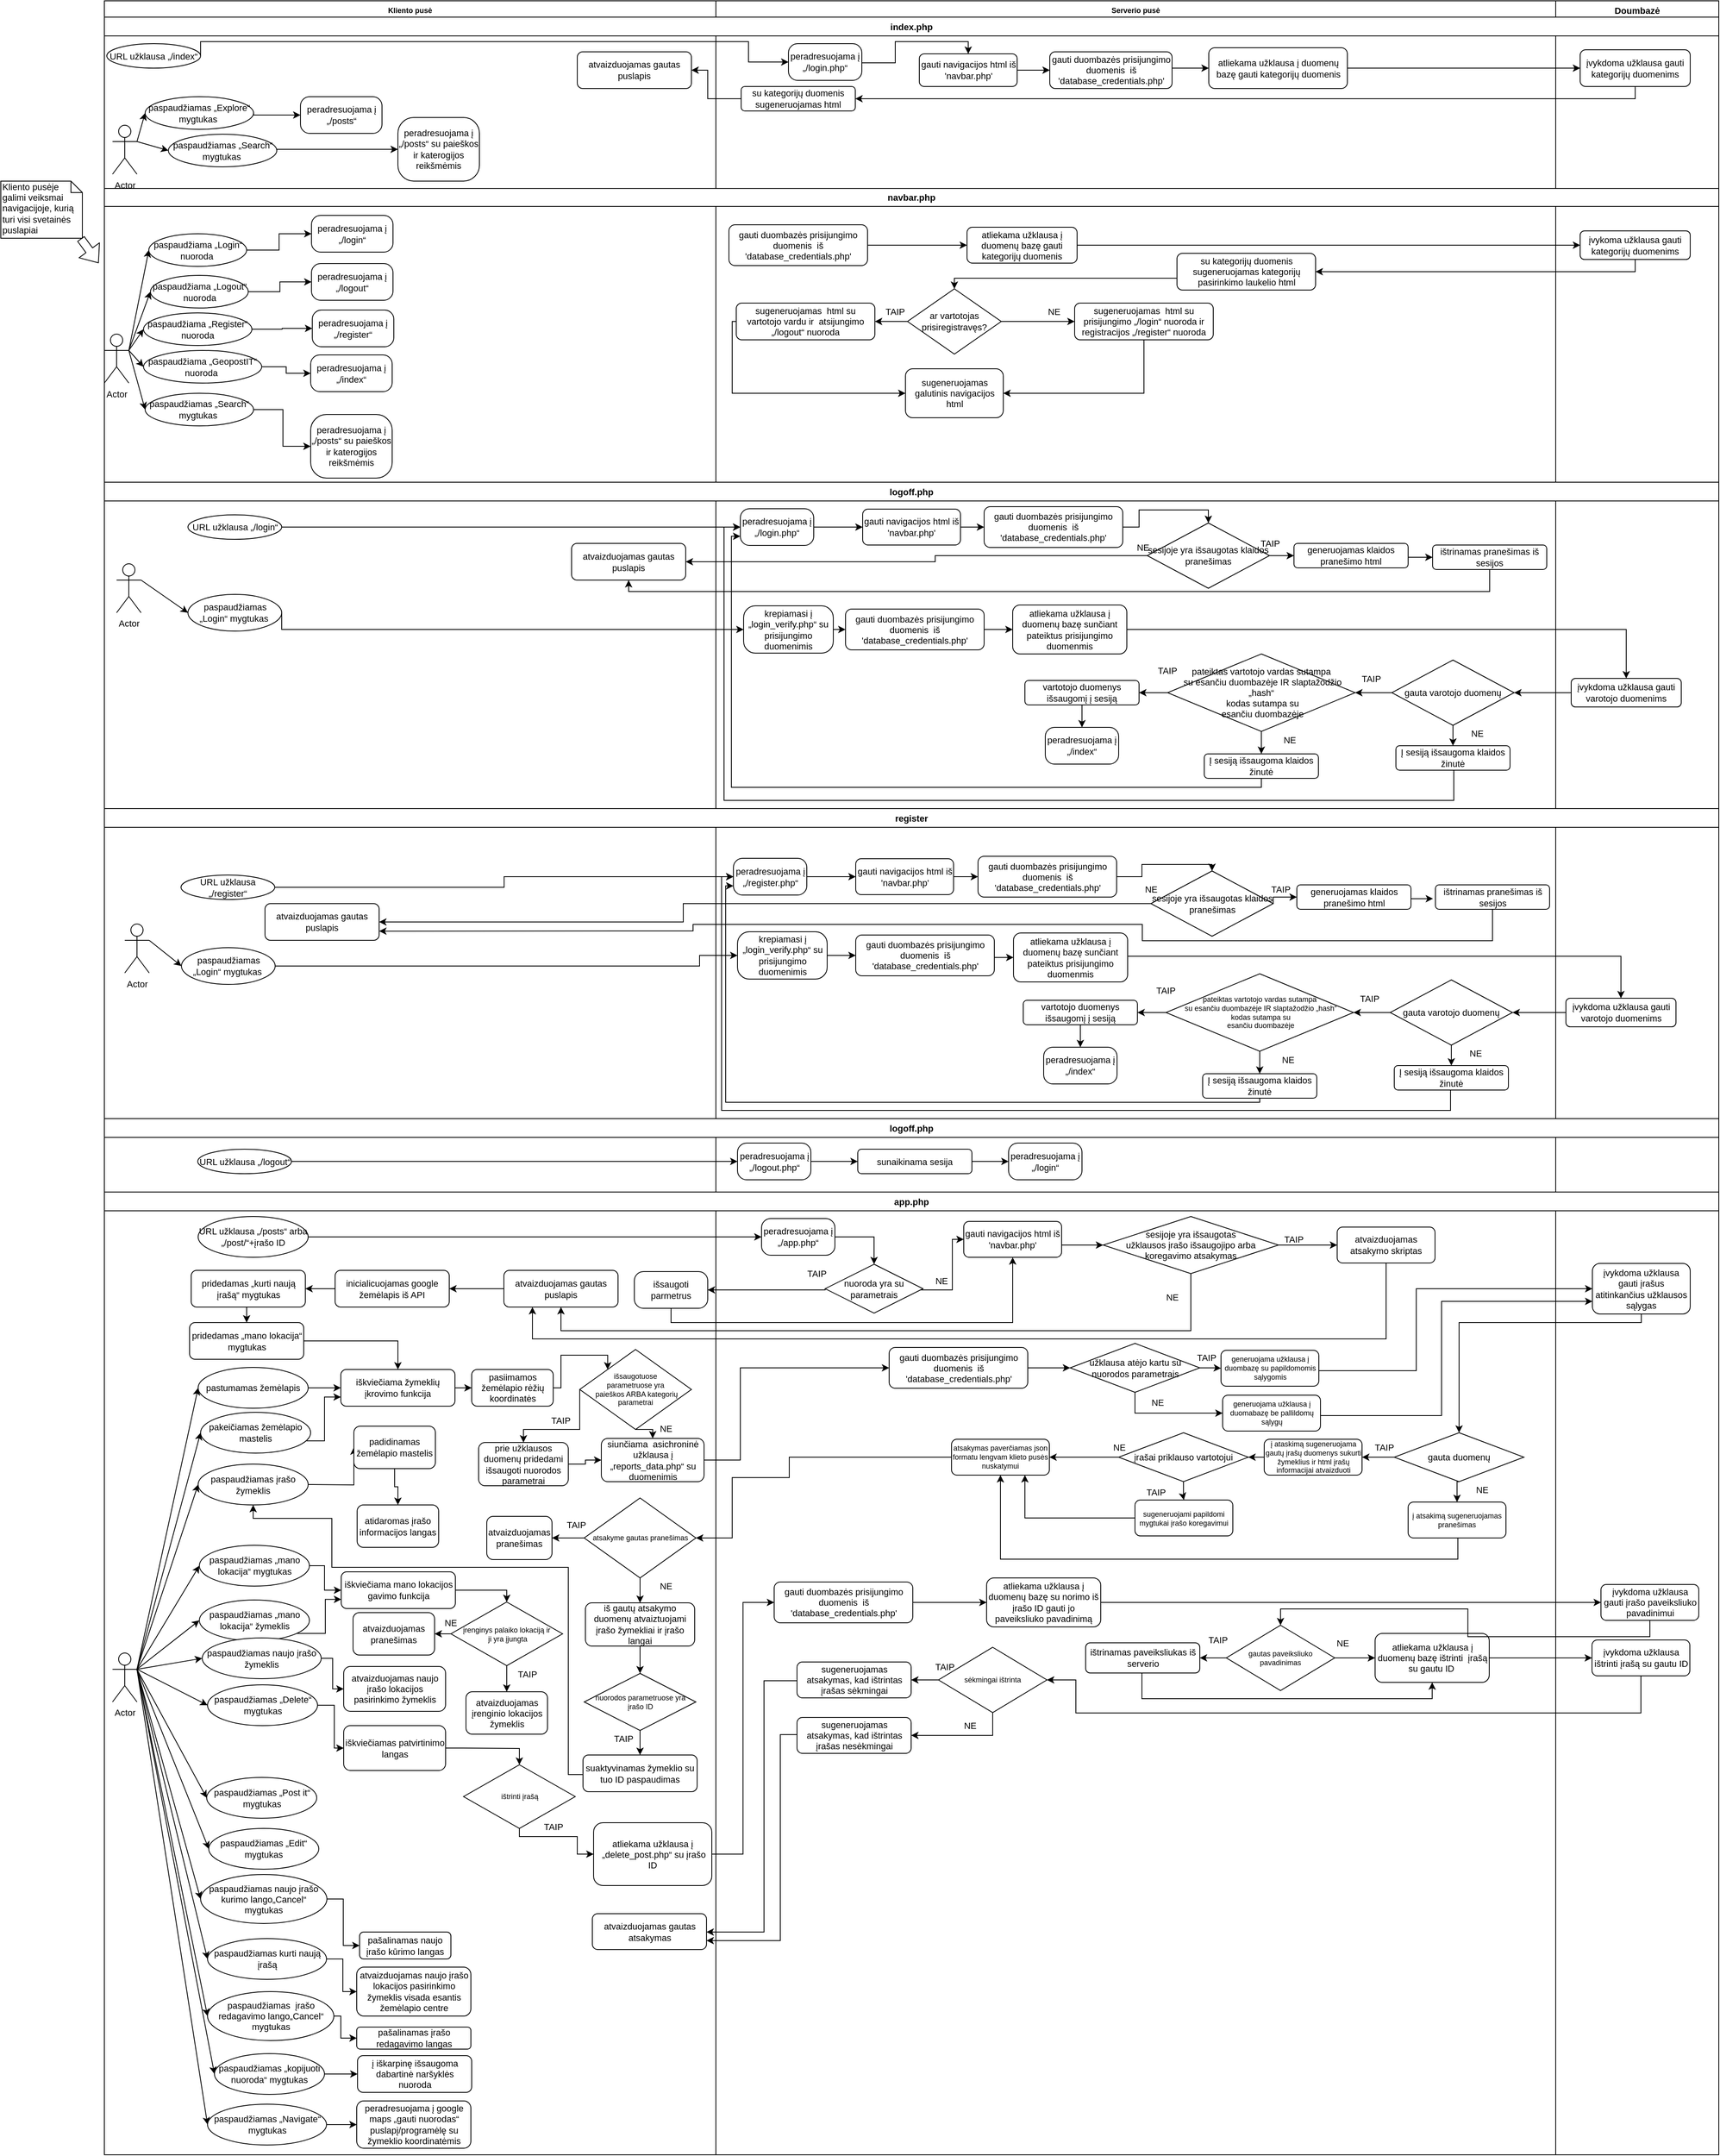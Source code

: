 <mxfile version="10.6.7" type="github"><diagram name="Page-1" id="e7e014a7-5840-1c2e-5031-d8a46d1fe8dd"><mxGraphModel dx="2157" dy="532" grid="1" gridSize="10" guides="1" tooltips="1" connect="1" arrows="1" fold="1" page="1" pageScale="1" pageWidth="1169" pageHeight="826" background="#ffffff" math="0" shadow="0"><root><mxCell id="0"/><mxCell id="1" parent="0"/><mxCell id="2" value="Kliento pusė" style="swimlane;whiteSpace=wrap;fontSize=9;" parent="1" vertex="1"><mxGeometry x="-300" y="60" width="750" height="2640" as="geometry"/></mxCell><mxCell id="MfKDpScFA4VX2Ec-BGOx-30" value="&lt;font style=&quot;font-size: 11px&quot;&gt;atvaizduojamas gautas puslapis&lt;/font&gt;" style="rounded=1;whiteSpace=wrap;html=1;fontSize=11;" parent="2" vertex="1"><mxGeometry x="580" y="62.5" width="140" height="45" as="geometry"/></mxCell><mxCell id="MfKDpScFA4VX2Ec-BGOx-57" style="edgeStyle=orthogonalEdgeStyle;rounded=0;orthogonalLoop=1;jettySize=auto;html=1;exitX=1;exitY=0.5;exitDx=0;exitDy=0;entryX=0;entryY=0.5;entryDx=0;entryDy=0;fontSize=11;" parent="2" source="MfKDpScFA4VX2Ec-BGOx-50" target="MfKDpScFA4VX2Ec-BGOx-51" edge="1"><mxGeometry relative="1" as="geometry"><Array as="points"><mxPoint x="183" y="140"/></Array></mxGeometry></mxCell><mxCell id="MfKDpScFA4VX2Ec-BGOx-50" value="&lt;font style=&quot;font-size: 11px;&quot;&gt;paspaudžiamas „Explore“ mygtukas&amp;nbsp;&lt;/font&gt;" style="ellipse;whiteSpace=wrap;html=1;fontSize=11;" parent="2" vertex="1"><mxGeometry x="50" y="117.5" width="133" height="40" as="geometry"/></mxCell><mxCell id="MfKDpScFA4VX2Ec-BGOx-51" value="&lt;font style=&quot;font-size: 11px&quot;&gt;peradresuojama į „/posts“&lt;/font&gt;" style="rounded=1;whiteSpace=wrap;html=1;arcSize=25;fontSize=11;" parent="2" vertex="1"><mxGeometry x="240.5" y="117.5" width="100" height="45" as="geometry"/></mxCell><mxCell id="MfKDpScFA4VX2Ec-BGOx-31" value="Actor" style="shape=umlActor;verticalLabelPosition=bottom;labelBackgroundColor=#ffffff;verticalAlign=top;html=1;outlineConnect=0;gradientColor=#ffffff;fillColor=none;fontSize=11;" parent="2" vertex="1"><mxGeometry x="10" y="152.5" width="30" height="60" as="geometry"/></mxCell><mxCell id="MfKDpScFA4VX2Ec-BGOx-52" value="" style="endArrow=classic;html=1;exitX=1;exitY=0.333;exitDx=0;exitDy=0;exitPerimeter=0;entryX=0;entryY=0.5;entryDx=0;entryDy=0;fontSize=11;" parent="2" source="MfKDpScFA4VX2Ec-BGOx-31" target="MfKDpScFA4VX2Ec-BGOx-50" edge="1"><mxGeometry width="50" height="50" relative="1" as="geometry"><mxPoint x="60" y="450" as="sourcePoint"/><mxPoint x="110" y="400" as="targetPoint"/></mxGeometry></mxCell><mxCell id="MfKDpScFA4VX2Ec-BGOx-60" value="Actor" style="shape=umlActor;verticalLabelPosition=bottom;labelBackgroundColor=#ffffff;verticalAlign=top;html=1;outlineConnect=0;gradientColor=#ffffff;fillColor=none;fontSize=11;" parent="2" vertex="1"><mxGeometry y="408.5" width="30" height="60" as="geometry"/></mxCell><mxCell id="MfKDpScFA4VX2Ec-BGOx-78" style="edgeStyle=orthogonalEdgeStyle;rounded=0;orthogonalLoop=1;jettySize=auto;html=1;exitX=1;exitY=0.5;exitDx=0;exitDy=0;entryX=0;entryY=0.5;entryDx=0;entryDy=0;fontSize=11;" parent="2" source="MfKDpScFA4VX2Ec-BGOx-73" target="MfKDpScFA4VX2Ec-BGOx-74" edge="1"><mxGeometry relative="1" as="geometry"><Array as="points"><mxPoint x="211" y="182"/></Array></mxGeometry></mxCell><mxCell id="MfKDpScFA4VX2Ec-BGOx-73" value="&lt;font style=&quot;font-size: 11px;&quot;&gt;paspaudžiamas „Search“ mygtukas&amp;nbsp;&lt;/font&gt;" style="ellipse;whiteSpace=wrap;html=1;fontSize=11;" parent="2" vertex="1"><mxGeometry x="78.5" y="163.5" width="133" height="40" as="geometry"/></mxCell><mxCell id="MfKDpScFA4VX2Ec-BGOx-74" value="&lt;font style=&quot;font-size: 11px&quot;&gt;peradresuojama į „/posts“ su paieškos ir katerogijos reikšmėmis&lt;/font&gt;" style="rounded=1;whiteSpace=wrap;html=1;arcSize=25;fontSize=11;" parent="2" vertex="1"><mxGeometry x="360" y="143" width="100" height="78" as="geometry"/></mxCell><mxCell id="MfKDpScFA4VX2Ec-BGOx-77" value="" style="endArrow=classic;html=1;exitX=1;exitY=0.333;exitDx=0;exitDy=0;exitPerimeter=0;entryX=0;entryY=0.5;entryDx=0;entryDy=0;fontSize=11;" parent="2" source="MfKDpScFA4VX2Ec-BGOx-31" target="MfKDpScFA4VX2Ec-BGOx-73" edge="1"><mxGeometry width="50" height="50" relative="1" as="geometry"><mxPoint x="110" y="340" as="sourcePoint"/><mxPoint x="160" y="290" as="targetPoint"/></mxGeometry></mxCell><mxCell id="MfKDpScFA4VX2Ec-BGOx-111" value="&lt;font style=&quot;font-size: 11px&quot;&gt;peradresuojama į „/posts“ su paieškos ir katerogijos reikšmėmis&lt;/font&gt;" style="rounded=1;whiteSpace=wrap;html=1;arcSize=25;fontSize=11;" parent="2" vertex="1"><mxGeometry x="253" y="507" width="100" height="78" as="geometry"/></mxCell><mxCell id="MfKDpScFA4VX2Ec-BGOx-117" value="Actor" style="shape=umlActor;verticalLabelPosition=bottom;labelBackgroundColor=#ffffff;verticalAlign=top;html=1;outlineConnect=0;gradientColor=#ffffff;fillColor=none;fontSize=11;" parent="2" vertex="1"><mxGeometry x="15" y="690" width="30" height="60" as="geometry"/></mxCell><mxCell id="moKBpu9vdo5XUx2E3EEQ-48" value="&lt;font style=&quot;font-size: 11px&quot;&gt;URL užklausa „/index“&lt;/font&gt;" style="ellipse;whiteSpace=wrap;html=1;align=center;fontSize=11;" parent="2" vertex="1"><mxGeometry x="3" y="52.5" width="115" height="30" as="geometry"/></mxCell><mxCell id="MfKDpScFA4VX2Ec-BGOx-113" style="edgeStyle=orthogonalEdgeStyle;rounded=0;orthogonalLoop=1;jettySize=auto;html=1;exitX=1;exitY=0.5;exitDx=0;exitDy=0;entryX=0;entryY=0.5;entryDx=0;entryDy=0;fontSize=11;" parent="2" source="MfKDpScFA4VX2Ec-BGOx-112" target="MfKDpScFA4VX2Ec-BGOx-111" edge="1"><mxGeometry relative="1" as="geometry"><mxPoint x="180.214" y="495.5" as="sourcePoint"/><mxPoint x="251.643" y="495.5" as="targetPoint"/><Array as="points"><mxPoint x="219" y="501"/><mxPoint x="219" y="546"/></Array></mxGeometry></mxCell><mxCell id="MfKDpScFA4VX2Ec-BGOx-112" value="&lt;font style=&quot;font-size: 11px;&quot;&gt;paspaudžiamas „Search“ mygtukas&amp;nbsp;&lt;/font&gt;" style="ellipse;whiteSpace=wrap;html=1;fontSize=11;" parent="2" vertex="1"><mxGeometry x="50" y="481" width="133" height="40" as="geometry"/></mxCell><mxCell id="MfKDpScFA4VX2Ec-BGOx-61" value="&lt;font style=&quot;font-size: 11px;&quot;&gt;paspaudžiama „GeopostIT“ nuoroda&amp;nbsp;&lt;/font&gt;" style="ellipse;whiteSpace=wrap;html=1;fontSize=11;" parent="2" vertex="1"><mxGeometry x="48" y="428.5" width="145" height="40" as="geometry"/></mxCell><mxCell id="MfKDpScFA4VX2Ec-BGOx-39" value="&lt;font style=&quot;font-size: 11px;&quot;&gt;paspaudžiama „Register“ nuoroda&lt;/font&gt;" style="ellipse;whiteSpace=wrap;html=1;fontSize=11;" parent="2" vertex="1"><mxGeometry x="48" y="382.5" width="133" height="40" as="geometry"/></mxCell><mxCell id="MfKDpScFA4VX2Ec-BGOx-38" value="&lt;font style=&quot;font-size: 11px;&quot;&gt;paspaudžiama „Logout“ nuoroda&lt;/font&gt;" style="ellipse;whiteSpace=wrap;html=1;fontSize=11;" parent="2" vertex="1"><mxGeometry x="56.5" y="336.5" width="120" height="40" as="geometry"/></mxCell><mxCell id="MfKDpScFA4VX2Ec-BGOx-34" value="&lt;font style=&quot;font-size: 11px;&quot;&gt;paspaudžiama „Login“ nuoroda&amp;nbsp;&lt;/font&gt;" style="ellipse;whiteSpace=wrap;html=1;fontSize=11;" parent="2" vertex="1"><mxGeometry x="54.5" y="285.5" width="120" height="40" as="geometry"/></mxCell><mxCell id="MfKDpScFA4VX2Ec-BGOx-64" value="" style="endArrow=classic;html=1;entryX=0;entryY=0.5;entryDx=0;entryDy=0;exitX=1;exitY=0.333;exitDx=0;exitDy=0;exitPerimeter=0;fontSize=11;" parent="2" source="MfKDpScFA4VX2Ec-BGOx-60" target="MfKDpScFA4VX2Ec-BGOx-34" edge="1"><mxGeometry width="50" height="50" relative="1" as="geometry"><mxPoint x="35.929" y="374.071" as="sourcePoint"/><mxPoint x="53" y="266" as="targetPoint"/></mxGeometry></mxCell><mxCell id="MfKDpScFA4VX2Ec-BGOx-65" value="" style="endArrow=classic;html=1;entryX=0;entryY=0.5;entryDx=0;entryDy=0;exitX=1;exitY=0.333;exitDx=0;exitDy=0;exitPerimeter=0;fontSize=11;" parent="2" source="MfKDpScFA4VX2Ec-BGOx-60" target="MfKDpScFA4VX2Ec-BGOx-38" edge="1"><mxGeometry width="50" height="50" relative="1" as="geometry"><mxPoint x="35.929" y="374.071" as="sourcePoint"/><mxPoint x="93" y="336" as="targetPoint"/></mxGeometry></mxCell><mxCell id="MfKDpScFA4VX2Ec-BGOx-66" value="" style="endArrow=classic;html=1;entryX=0;entryY=0.5;entryDx=0;entryDy=0;exitX=1;exitY=0.333;exitDx=0;exitDy=0;exitPerimeter=0;fontSize=11;" parent="2" source="MfKDpScFA4VX2Ec-BGOx-60" target="MfKDpScFA4VX2Ec-BGOx-39" edge="1"><mxGeometry width="50" height="50" relative="1" as="geometry"><mxPoint x="35.929" y="374.071" as="sourcePoint"/><mxPoint x="103" y="386" as="targetPoint"/></mxGeometry></mxCell><mxCell id="MfKDpScFA4VX2Ec-BGOx-67" value="" style="endArrow=classic;html=1;exitX=1;exitY=0.333;exitDx=0;exitDy=0;exitPerimeter=0;entryX=0;entryY=0.5;entryDx=0;entryDy=0;fontSize=11;" parent="2" source="MfKDpScFA4VX2Ec-BGOx-60" target="MfKDpScFA4VX2Ec-BGOx-61" edge="1"><mxGeometry width="50" height="50" relative="1" as="geometry"><mxPoint x="35.929" y="374.071" as="sourcePoint"/><mxPoint x="83" y="436" as="targetPoint"/></mxGeometry></mxCell><mxCell id="MfKDpScFA4VX2Ec-BGOx-114" value="" style="endArrow=classic;html=1;fontSize=11;entryX=0;entryY=0.5;entryDx=0;entryDy=0;exitX=1;exitY=0.333;exitDx=0;exitDy=0;exitPerimeter=0;" parent="2" source="MfKDpScFA4VX2Ec-BGOx-60" target="MfKDpScFA4VX2Ec-BGOx-112" edge="1"><mxGeometry width="50" height="50" relative="1" as="geometry"><mxPoint x="35.929" y="374.071" as="sourcePoint"/><mxPoint x="45.929" y="495.5" as="targetPoint"/></mxGeometry></mxCell><mxCell id="MfKDpScFA4VX2Ec-BGOx-326" value="&lt;font style=&quot;font-size: 11px&quot;&gt;URL užklausa „/logout“&lt;/font&gt;" style="ellipse;whiteSpace=wrap;html=1;align=center;fontSize=11;" parent="2" vertex="1"><mxGeometry x="114.5" y="1407.5" width="115" height="30" as="geometry"/></mxCell><mxCell id="MfKDpScFA4VX2Ec-BGOx-337" value="&lt;font style=&quot;font-size: 11px&quot;&gt;URL užklausa „/posts“ arba „/post/“+įrašo ID&lt;/font&gt;" style="ellipse;whiteSpace=wrap;html=1;align=center;fontSize=11;" parent="2" vertex="1"><mxGeometry x="115" y="1490" width="135" height="50" as="geometry"/></mxCell><mxCell id="MfKDpScFA4VX2Ec-BGOx-169" value="paspaudžiamas „Login“ mygtukas&amp;nbsp;&lt;br style=&quot;font-size: 11px;&quot;&gt;" style="ellipse;whiteSpace=wrap;html=1;align=center;fontSize=11;" parent="2" vertex="1"><mxGeometry x="102.5" y="727.5" width="115" height="45" as="geometry"/></mxCell><mxCell id="MfKDpScFA4VX2Ec-BGOx-170" value="" style="endArrow=classic;html=1;fontSize=11;entryX=0;entryY=0.5;entryDx=0;entryDy=0;exitX=1;exitY=0.333;exitDx=0;exitDy=0;exitPerimeter=0;" parent="2" source="MfKDpScFA4VX2Ec-BGOx-117" target="MfKDpScFA4VX2Ec-BGOx-169" edge="1"><mxGeometry width="50" height="50" relative="1" as="geometry"><mxPoint x="480" y="710" as="sourcePoint"/><mxPoint x="540" y="814" as="targetPoint"/></mxGeometry></mxCell><mxCell id="MfKDpScFA4VX2Ec-BGOx-119" value="&lt;font style=&quot;font-size: 11px&quot;&gt;URL užklausa „/login“&lt;/font&gt;" style="ellipse;whiteSpace=wrap;html=1;align=center;fontSize=11;" parent="2" vertex="1"><mxGeometry x="102.5" y="630" width="115" height="30" as="geometry"/></mxCell><mxCell id="MfKDpScFA4VX2Ec-BGOx-288" value="&lt;font style=&quot;font-size: 11px&quot;&gt;atvaizduojamas gautas puslapis&lt;/font&gt;" style="rounded=1;whiteSpace=wrap;html=1;fontSize=11;" parent="2" vertex="1"><mxGeometry x="197" y="1106.5" width="140" height="45" as="geometry"/></mxCell><mxCell id="MfKDpScFA4VX2Ec-BGOx-289" value="paspaudžiamas „Login“ mygtukas&amp;nbsp;&lt;br style=&quot;font-size: 11px;&quot;&gt;" style="ellipse;whiteSpace=wrap;html=1;align=center;fontSize=11;" parent="2" vertex="1"><mxGeometry x="94.5" y="1160.5" width="115" height="45" as="geometry"/></mxCell><mxCell id="MfKDpScFA4VX2Ec-BGOx-290" value="Actor" style="shape=umlActor;verticalLabelPosition=bottom;labelBackgroundColor=#ffffff;verticalAlign=top;html=1;outlineConnect=0;gradientColor=#ffffff;fillColor=none;fontSize=11;" parent="2" vertex="1"><mxGeometry x="25" y="1131.5" width="30" height="60" as="geometry"/></mxCell><mxCell id="MfKDpScFA4VX2Ec-BGOx-269" value="" style="endArrow=classic;html=1;fontSize=11;exitX=1;exitY=0.333;exitDx=0;exitDy=0;exitPerimeter=0;entryX=0;entryY=0.5;entryDx=0;entryDy=0;" parent="2" source="MfKDpScFA4VX2Ec-BGOx-290" target="MfKDpScFA4VX2Ec-BGOx-289" edge="1"><mxGeometry width="50" height="50" relative="1" as="geometry"><mxPoint x="-26" y="1205.5" as="sourcePoint"/><mxPoint x="84" y="1195.5" as="targetPoint"/></mxGeometry></mxCell><mxCell id="MfKDpScFA4VX2Ec-BGOx-310" value="&lt;font style=&quot;font-size: 11px&quot;&gt;URL užklausa „/register“&lt;/font&gt;" style="ellipse;whiteSpace=wrap;html=1;align=center;fontSize=11;" parent="2" vertex="1"><mxGeometry x="94" y="1071.5" width="115" height="30" as="geometry"/></mxCell><mxCell id="SCmVLvT5GcHpS3DK25HE-32" style="edgeStyle=orthogonalEdgeStyle;rounded=0;orthogonalLoop=1;jettySize=auto;html=1;entryX=1;entryY=0.5;entryDx=0;entryDy=0;fontSize=9;" parent="2" source="SCmVLvT5GcHpS3DK25HE-24" target="SCmVLvT5GcHpS3DK25HE-31" edge="1"><mxGeometry relative="1" as="geometry"/></mxCell><mxCell id="SCmVLvT5GcHpS3DK25HE-24" value="&lt;font style=&quot;font-size: 11px&quot;&gt;atvaizduojamas gautas puslapis&lt;/font&gt;" style="rounded=1;whiteSpace=wrap;html=1;fontSize=11;" parent="2" vertex="1"><mxGeometry x="490" y="1556" width="140" height="45" as="geometry"/></mxCell><mxCell id="SCmVLvT5GcHpS3DK25HE-27" value="Actor" style="shape=umlActor;verticalLabelPosition=bottom;labelBackgroundColor=#ffffff;verticalAlign=top;html=1;outlineConnect=0;gradientColor=#ffffff;fillColor=none;fontSize=11;" parent="2" vertex="1"><mxGeometry x="10" y="2025" width="30" height="60" as="geometry"/></mxCell><mxCell id="SCmVLvT5GcHpS3DK25HE-61" style="edgeStyle=orthogonalEdgeStyle;rounded=0;orthogonalLoop=1;jettySize=auto;html=1;entryX=1;entryY=0.5;entryDx=0;entryDy=0;fontSize=9;" parent="2" source="SCmVLvT5GcHpS3DK25HE-31" target="SCmVLvT5GcHpS3DK25HE-33" edge="1"><mxGeometry relative="1" as="geometry"/></mxCell><mxCell id="SCmVLvT5GcHpS3DK25HE-31" value="&lt;font style=&quot;font-size: 11px&quot;&gt;inicialicuojamas google žemėlapis iš API&lt;/font&gt;" style="rounded=1;whiteSpace=wrap;html=1;fontSize=11;" parent="2" vertex="1"><mxGeometry x="283" y="1556" width="140" height="45" as="geometry"/></mxCell><mxCell id="SCmVLvT5GcHpS3DK25HE-33" value="&lt;font style=&quot;font-size: 11px&quot;&gt;pridedamas „kurti naują įrašą“ mygtukas&lt;/font&gt;" style="rounded=1;whiteSpace=wrap;html=1;fontSize=11;" parent="2" vertex="1"><mxGeometry x="106.5" y="1556" width="140" height="45" as="geometry"/></mxCell><mxCell id="SCmVLvT5GcHpS3DK25HE-67" style="edgeStyle=orthogonalEdgeStyle;rounded=0;orthogonalLoop=1;jettySize=auto;html=1;entryX=0;entryY=0.5;entryDx=0;entryDy=0;fontSize=9;" parent="2" source="SCmVLvT5GcHpS3DK25HE-34" target="SCmVLvT5GcHpS3DK25HE-63" edge="1"><mxGeometry relative="1" as="geometry"/></mxCell><mxCell id="SCmVLvT5GcHpS3DK25HE-34" value="&lt;font style=&quot;font-size: 11px&quot;&gt;pastumamas žemėlapis&lt;/font&gt;" style="ellipse;whiteSpace=wrap;html=1;align=center;fontSize=11;" parent="2" vertex="1"><mxGeometry x="115" y="1675" width="135" height="50" as="geometry"/></mxCell><mxCell id="SCmVLvT5GcHpS3DK25HE-68" style="edgeStyle=orthogonalEdgeStyle;rounded=0;orthogonalLoop=1;jettySize=auto;html=1;entryX=0;entryY=0.75;entryDx=0;entryDy=0;fontSize=9;" parent="2" source="SCmVLvT5GcHpS3DK25HE-35" target="SCmVLvT5GcHpS3DK25HE-63" edge="1"><mxGeometry relative="1" as="geometry"><Array as="points"><mxPoint x="270" y="1765"/><mxPoint x="270" y="1711"/></Array></mxGeometry></mxCell><mxCell id="SCmVLvT5GcHpS3DK25HE-35" value="&lt;font style=&quot;font-size: 11px&quot;&gt;pakeičiamas žemėlapio mastelis&lt;/font&gt;" style="ellipse;whiteSpace=wrap;html=1;align=center;fontSize=11;" parent="2" vertex="1"><mxGeometry x="118" y="1730" width="135" height="50" as="geometry"/></mxCell><mxCell id="SCmVLvT5GcHpS3DK25HE-74" style="edgeStyle=orthogonalEdgeStyle;rounded=0;orthogonalLoop=1;jettySize=auto;html=1;entryX=0;entryY=0.5;entryDx=0;entryDy=0;fontSize=11;exitX=1;exitY=0.5;exitDx=0;exitDy=0;" parent="2" source="SCmVLvT5GcHpS3DK25HE-36" target="SCmVLvT5GcHpS3DK25HE-73" edge="1"><mxGeometry relative="1" as="geometry"><Array as="points"><mxPoint x="270" y="1918"/><mxPoint x="270" y="1948"/></Array></mxGeometry></mxCell><mxCell id="SCmVLvT5GcHpS3DK25HE-36" value="&lt;font style=&quot;font-size: 11px&quot;&gt;paspaudžiamas „mano lokacija“ mygtukas&lt;/font&gt;" style="ellipse;whiteSpace=wrap;html=1;align=center;fontSize=11;" parent="2" vertex="1"><mxGeometry x="116.5" y="1893" width="135" height="50" as="geometry"/></mxCell><mxCell id="SCmVLvT5GcHpS3DK25HE-75" style="edgeStyle=orthogonalEdgeStyle;rounded=0;orthogonalLoop=1;jettySize=auto;html=1;entryX=0;entryY=0.75;entryDx=0;entryDy=0;fontSize=11;" parent="2" source="SCmVLvT5GcHpS3DK25HE-39" target="SCmVLvT5GcHpS3DK25HE-73" edge="1"><mxGeometry relative="1" as="geometry"><Array as="points"><mxPoint x="271" y="2001"/></Array></mxGeometry></mxCell><mxCell id="SCmVLvT5GcHpS3DK25HE-39" value="&lt;font style=&quot;font-size: 11px&quot;&gt;paspaudžiamas „mano lokacija“ žymeklis&lt;/font&gt;" style="ellipse;whiteSpace=wrap;html=1;align=center;fontSize=11;" parent="2" vertex="1"><mxGeometry x="116.5" y="1960" width="135" height="50" as="geometry"/></mxCell><mxCell id="SCmVLvT5GcHpS3DK25HE-77" style="edgeStyle=orthogonalEdgeStyle;rounded=0;orthogonalLoop=1;jettySize=auto;html=1;entryX=0;entryY=0.5;entryDx=0;entryDy=0;fontSize=11;exitX=1;exitY=0.5;exitDx=0;exitDy=0;" parent="2" source="SCmVLvT5GcHpS3DK25HE-40" target="SCmVLvT5GcHpS3DK25HE-76" edge="1"><mxGeometry relative="1" as="geometry"><Array as="points"><mxPoint x="254" y="1819"/><mxPoint x="254" y="1819"/></Array></mxGeometry></mxCell><mxCell id="SCmVLvT5GcHpS3DK25HE-40" value="&lt;font style=&quot;font-size: 11px&quot;&gt;paspaudžiamas įrašo žymeklis&lt;/font&gt;" style="ellipse;whiteSpace=wrap;html=1;align=center;fontSize=11;" parent="2" vertex="1"><mxGeometry x="115" y="1793.5" width="135" height="50" as="geometry"/></mxCell><mxCell id="SCmVLvT5GcHpS3DK25HE-41" value="&lt;font style=&quot;font-size: 11px&quot;&gt;paspaudžiamas „kopijuoti nuoroda“ mygtukas&lt;/font&gt;" style="ellipse;whiteSpace=wrap;html=1;align=center;fontSize=11;" parent="2" vertex="1"><mxGeometry x="135" y="2516" width="135" height="50" as="geometry"/></mxCell><mxCell id="SCmVLvT5GcHpS3DK25HE-42" value="&lt;font style=&quot;font-size: 11px&quot;&gt;paspaudžiamas „Navigate“ mygtukas&lt;/font&gt;" style="ellipse;whiteSpace=wrap;html=1;align=center;fontSize=11;" parent="2" vertex="1"><mxGeometry x="126.5" y="2578" width="146" height="50" as="geometry"/></mxCell><mxCell id="SCmVLvT5GcHpS3DK25HE-43" value="&lt;font style=&quot;font-size: 11px&quot;&gt;paspaudžiamas „Post it“ mygtukas&lt;/font&gt;" style="ellipse;whiteSpace=wrap;html=1;align=center;fontSize=11;" parent="2" vertex="1"><mxGeometry x="125.5" y="2177.5" width="135" height="50" as="geometry"/></mxCell><mxCell id="SCmVLvT5GcHpS3DK25HE-44" value="&lt;font style=&quot;font-size: 11px&quot;&gt;paspaudžiamas naujo įrašo kurimo lango„Cancel“ mygtukas&lt;/font&gt;" style="ellipse;whiteSpace=wrap;html=1;align=center;fontSize=11;" parent="2" vertex="1"><mxGeometry x="118" y="2296.5" width="155" height="60" as="geometry"/></mxCell><mxCell id="SCmVLvT5GcHpS3DK25HE-45" value="&lt;font style=&quot;font-size: 11px&quot;&gt;paspaudžiamas „Edit“ mygtukas&lt;/font&gt;" style="ellipse;whiteSpace=wrap;html=1;align=center;fontSize=11;" parent="2" vertex="1"><mxGeometry x="128" y="2240" width="135" height="50" as="geometry"/></mxCell><mxCell id="GUjBetoPfjLKcukwwT8B-133" style="edgeStyle=orthogonalEdgeStyle;rounded=0;orthogonalLoop=1;jettySize=auto;html=1;exitX=1;exitY=0.5;exitDx=0;exitDy=0;entryX=0;entryY=0.5;entryDx=0;entryDy=0;fontSize=9;" edge="1" parent="2" source="SCmVLvT5GcHpS3DK25HE-46" target="GUjBetoPfjLKcukwwT8B-93"><mxGeometry relative="1" as="geometry"><Array as="points"><mxPoint x="282" y="2089"/><mxPoint x="282" y="2141"/></Array></mxGeometry></mxCell><mxCell id="SCmVLvT5GcHpS3DK25HE-46" value="&lt;font style=&quot;font-size: 11px&quot;&gt;paspaudžiamas „Delete“ mygtukas&lt;/font&gt;" style="ellipse;whiteSpace=wrap;html=1;align=center;fontSize=11;" parent="2" vertex="1"><mxGeometry x="126.5" y="2064" width="135" height="50" as="geometry"/></mxCell><mxCell id="SCmVLvT5GcHpS3DK25HE-48" value="" style="endArrow=classic;html=1;fontSize=9;exitX=1;exitY=0.333;exitDx=0;exitDy=0;exitPerimeter=0;entryX=0;entryY=0.5;entryDx=0;entryDy=0;" parent="2" source="SCmVLvT5GcHpS3DK25HE-27" target="SCmVLvT5GcHpS3DK25HE-34" edge="1"><mxGeometry width="50" height="50" relative="1" as="geometry"><mxPoint x="65" y="2000" as="sourcePoint"/><mxPoint x="115" y="1950" as="targetPoint"/></mxGeometry></mxCell><mxCell id="SCmVLvT5GcHpS3DK25HE-49" value="" style="endArrow=classic;html=1;fontSize=9;exitX=1;exitY=0.333;exitDx=0;exitDy=0;exitPerimeter=0;entryX=0;entryY=0.5;entryDx=0;entryDy=0;" parent="2" source="SCmVLvT5GcHpS3DK25HE-27" target="SCmVLvT5GcHpS3DK25HE-35" edge="1"><mxGeometry width="50" height="50" relative="1" as="geometry"><mxPoint x="75" y="1850" as="sourcePoint"/><mxPoint x="155" y="1690" as="targetPoint"/></mxGeometry></mxCell><mxCell id="SCmVLvT5GcHpS3DK25HE-50" value="" style="endArrow=classic;html=1;fontSize=9;exitX=1;exitY=0.333;exitDx=0;exitDy=0;exitPerimeter=0;entryX=0;entryY=0.5;entryDx=0;entryDy=0;" parent="2" source="SCmVLvT5GcHpS3DK25HE-27" target="SCmVLvT5GcHpS3DK25HE-36" edge="1"><mxGeometry width="50" height="50" relative="1" as="geometry"><mxPoint x="65" y="1900" as="sourcePoint"/><mxPoint x="105" y="1830" as="targetPoint"/></mxGeometry></mxCell><mxCell id="SCmVLvT5GcHpS3DK25HE-52" value="" style="endArrow=classic;html=1;fontSize=9;exitX=1;exitY=0.333;exitDx=0;exitDy=0;exitPerimeter=0;entryX=0;entryY=0.5;entryDx=0;entryDy=0;" parent="2" source="SCmVLvT5GcHpS3DK25HE-27" target="SCmVLvT5GcHpS3DK25HE-39" edge="1"><mxGeometry width="50" height="50" relative="1" as="geometry"><mxPoint x="55" y="1980" as="sourcePoint"/><mxPoint x="85" y="1940" as="targetPoint"/></mxGeometry></mxCell><mxCell id="SCmVLvT5GcHpS3DK25HE-53" value="" style="endArrow=classic;html=1;fontSize=9;exitX=1;exitY=0.333;exitDx=0;exitDy=0;exitPerimeter=0;entryX=0;entryY=0.5;entryDx=0;entryDy=0;" parent="2" source="SCmVLvT5GcHpS3DK25HE-27" target="SCmVLvT5GcHpS3DK25HE-40" edge="1"><mxGeometry width="50" height="50" relative="1" as="geometry"><mxPoint x="55" y="2020" as="sourcePoint"/><mxPoint x="105" y="1980" as="targetPoint"/></mxGeometry></mxCell><mxCell id="SCmVLvT5GcHpS3DK25HE-56" value="" style="endArrow=classic;html=1;fontSize=9;exitX=1;exitY=0.333;exitDx=0;exitDy=0;exitPerimeter=0;entryX=0;entryY=0.5;entryDx=0;entryDy=0;" parent="2" source="SCmVLvT5GcHpS3DK25HE-27" target="SCmVLvT5GcHpS3DK25HE-44" edge="1"><mxGeometry width="50" height="50" relative="1" as="geometry"><mxPoint x="35" y="1930" as="sourcePoint"/><mxPoint x="135.167" y="2285" as="targetPoint"/></mxGeometry></mxCell><mxCell id="SCmVLvT5GcHpS3DK25HE-57" value="" style="endArrow=classic;html=1;fontSize=9;exitX=1;exitY=0.333;exitDx=0;exitDy=0;exitPerimeter=0;entryX=0;entryY=0.5;entryDx=0;entryDy=0;" parent="2" source="SCmVLvT5GcHpS3DK25HE-27" target="SCmVLvT5GcHpS3DK25HE-45" edge="1"><mxGeometry width="50" height="50" relative="1" as="geometry"><mxPoint x="25" y="1990" as="sourcePoint"/><mxPoint x="125.167" y="2345" as="targetPoint"/></mxGeometry></mxCell><mxCell id="SCmVLvT5GcHpS3DK25HE-58" value="" style="endArrow=classic;html=1;fontSize=9;exitX=1;exitY=0.333;exitDx=0;exitDy=0;exitPerimeter=0;entryX=0;entryY=0.5;entryDx=0;entryDy=0;" parent="2" source="SCmVLvT5GcHpS3DK25HE-27" target="SCmVLvT5GcHpS3DK25HE-46" edge="1"><mxGeometry width="50" height="50" relative="1" as="geometry"><mxPoint x="15" y="2030" as="sourcePoint"/><mxPoint x="115.167" y="2385" as="targetPoint"/></mxGeometry></mxCell><mxCell id="SCmVLvT5GcHpS3DK25HE-63" value="&lt;font style=&quot;font-size: 11px&quot;&gt;iškviečiama žymeklių įkrovimo funkcija&lt;/font&gt;" style="rounded=1;whiteSpace=wrap;html=1;fontSize=11;" parent="2" vertex="1"><mxGeometry x="290" y="1677.5" width="140" height="45" as="geometry"/></mxCell><mxCell id="SCmVLvT5GcHpS3DK25HE-54" value="" style="endArrow=classic;html=1;fontSize=9;exitX=1;exitY=0.333;exitDx=0;exitDy=0;exitPerimeter=0;entryX=0;entryY=0.5;entryDx=0;entryDy=0;" parent="2" source="SCmVLvT5GcHpS3DK25HE-27" target="SCmVLvT5GcHpS3DK25HE-43" edge="1"><mxGeometry width="50" height="50" relative="1" as="geometry"><mxPoint x="45" y="2050" as="sourcePoint"/><mxPoint x="135" y="2215" as="targetPoint"/></mxGeometry></mxCell><mxCell id="SCmVLvT5GcHpS3DK25HE-64" value="" style="endArrow=classic;html=1;fontSize=9;exitX=1;exitY=0.333;exitDx=0;exitDy=0;exitPerimeter=0;entryX=0;entryY=0.5;entryDx=0;entryDy=0;" parent="2" source="SCmVLvT5GcHpS3DK25HE-27" target="SCmVLvT5GcHpS3DK25HE-42" edge="1"><mxGeometry width="50" height="50" relative="1" as="geometry"><mxPoint x="110" y="2100" as="sourcePoint"/><mxPoint x="190.833" y="2265" as="targetPoint"/></mxGeometry></mxCell><mxCell id="SCmVLvT5GcHpS3DK25HE-65" value="" style="endArrow=classic;html=1;fontSize=9;exitX=1;exitY=0.333;exitDx=0;exitDy=0;exitPerimeter=0;entryX=0;entryY=0.5;entryDx=0;entryDy=0;" parent="2" source="SCmVLvT5GcHpS3DK25HE-27" target="SCmVLvT5GcHpS3DK25HE-41" edge="1"><mxGeometry width="50" height="50" relative="1" as="geometry"><mxPoint x="90" y="2060" as="sourcePoint"/><mxPoint x="170.833" y="2225" as="targetPoint"/></mxGeometry></mxCell><mxCell id="SCmVLvT5GcHpS3DK25HE-71" value="&lt;font style=&quot;font-size: 11px&quot;&gt;paspaudžiamas naujo įrašo žymeklis&lt;/font&gt;" style="ellipse;whiteSpace=wrap;html=1;align=center;fontSize=11;" parent="2" vertex="1"><mxGeometry x="120" y="2006.5" width="146" height="50" as="geometry"/></mxCell><mxCell id="SCmVLvT5GcHpS3DK25HE-72" value="" style="endArrow=classic;html=1;fontSize=9;exitX=1;exitY=0.333;exitDx=0;exitDy=0;exitPerimeter=0;entryX=0;entryY=0.5;entryDx=0;entryDy=0;" parent="2" source="SCmVLvT5GcHpS3DK25HE-27" target="SCmVLvT5GcHpS3DK25HE-71" edge="1"><mxGeometry width="50" height="50" relative="1" as="geometry"><mxPoint x="110" y="2100" as="sourcePoint"/><mxPoint x="195" y="2135" as="targetPoint"/></mxGeometry></mxCell><mxCell id="GUjBetoPfjLKcukwwT8B-83" style="edgeStyle=orthogonalEdgeStyle;rounded=0;orthogonalLoop=1;jettySize=auto;html=1;exitX=1;exitY=0.5;exitDx=0;exitDy=0;fontSize=9;entryX=0.5;entryY=0;entryDx=0;entryDy=0;" edge="1" parent="2" source="SCmVLvT5GcHpS3DK25HE-73" target="GUjBetoPfjLKcukwwT8B-82"><mxGeometry relative="1" as="geometry"><Array as="points"><mxPoint x="493" y="1948"/></Array></mxGeometry></mxCell><mxCell id="SCmVLvT5GcHpS3DK25HE-73" value="&lt;font style=&quot;font-size: 11px&quot;&gt;iškviečiama mano lokacijos gavimo funkcija&lt;/font&gt;" style="rounded=1;whiteSpace=wrap;html=1;fontSize=11;" parent="2" vertex="1"><mxGeometry x="290.5" y="1925.5" width="140" height="45" as="geometry"/></mxCell><mxCell id="GUjBetoPfjLKcukwwT8B-73" value="" style="edgeStyle=orthogonalEdgeStyle;rounded=0;orthogonalLoop=1;jettySize=auto;html=1;fontSize=9;" edge="1" parent="2" source="SCmVLvT5GcHpS3DK25HE-76" target="GUjBetoPfjLKcukwwT8B-72"><mxGeometry relative="1" as="geometry"/></mxCell><mxCell id="SCmVLvT5GcHpS3DK25HE-76" value="&lt;font style=&quot;font-size: 11px&quot;&gt;padidinamas žemėlapio mastelis&lt;/font&gt;" style="rounded=1;whiteSpace=wrap;html=1;fontSize=11;" parent="2" vertex="1"><mxGeometry x="306" y="1747" width="100" height="52" as="geometry"/></mxCell><mxCell id="GUjBetoPfjLKcukwwT8B-72" value="&lt;font style=&quot;font-size: 11px&quot;&gt;atidaromas įrašo informacijos langas&lt;/font&gt;" style="rounded=1;whiteSpace=wrap;html=1;fontSize=11;" vertex="1" parent="2"><mxGeometry x="310" y="1843.5" width="100" height="52" as="geometry"/></mxCell><mxCell id="SCmVLvT5GcHpS3DK25HE-88" value="&lt;font style=&quot;font-size: 11px&quot;&gt;pašalinamas įrašo redagavimo langas&lt;/font&gt;" style="rounded=1;whiteSpace=wrap;html=1;fontSize=11;" parent="2" vertex="1"><mxGeometry x="309.5" y="2483.5" width="140" height="27" as="geometry"/></mxCell><mxCell id="SCmVLvT5GcHpS3DK25HE-89" value="&lt;font style=&quot;font-size: 11px&quot;&gt;pašalinamas naujo įrašo kūrimo langas&lt;/font&gt;" style="rounded=1;whiteSpace=wrap;html=1;fontSize=11;" parent="2" vertex="1"><mxGeometry x="313" y="2367" width="112" height="33" as="geometry"/></mxCell><mxCell id="SCmVLvT5GcHpS3DK25HE-90" style="edgeStyle=orthogonalEdgeStyle;rounded=0;orthogonalLoop=1;jettySize=auto;html=1;fontSize=11;entryX=0;entryY=0.5;entryDx=0;entryDy=0;" parent="2" source="SCmVLvT5GcHpS3DK25HE-44" target="SCmVLvT5GcHpS3DK25HE-89" edge="1"><mxGeometry relative="1" as="geometry"><mxPoint x="288.5" y="2326.5" as="targetPoint"/></mxGeometry></mxCell><mxCell id="GUjBetoPfjLKcukwwT8B-6" style="edgeStyle=orthogonalEdgeStyle;rounded=0;orthogonalLoop=1;jettySize=auto;html=1;exitX=1;exitY=0.5;exitDx=0;exitDy=0;" edge="1" parent="2" source="GUjBetoPfjLKcukwwT8B-4" target="GUjBetoPfjLKcukwwT8B-5"><mxGeometry relative="1" as="geometry"><mxPoint x="280" y="2420" as="sourcePoint"/></mxGeometry></mxCell><mxCell id="GUjBetoPfjLKcukwwT8B-4" value="&lt;font style=&quot;font-size: 11px&quot;&gt;paspaudžiamas kurti naują įrašą&lt;/font&gt;" style="ellipse;whiteSpace=wrap;html=1;align=center;fontSize=11;" vertex="1" parent="2"><mxGeometry x="126.5" y="2375" width="146" height="50" as="geometry"/></mxCell><mxCell id="GUjBetoPfjLKcukwwT8B-5" value="atvaizduojamas naujo įrašo lokacijos pasirinkimo žymeklis&amp;nbsp;visada esantis žemėlapio centre" style="rounded=1;whiteSpace=wrap;html=1;fontSize=11;" vertex="1" parent="2"><mxGeometry x="309.5" y="2410" width="140" height="60" as="geometry"/></mxCell><mxCell id="GUjBetoPfjLKcukwwT8B-13" style="edgeStyle=orthogonalEdgeStyle;rounded=0;orthogonalLoop=1;jettySize=auto;html=1;entryX=0.5;entryY=0;entryDx=0;entryDy=0;fontSize=9;exitX=0;exitY=0.5;exitDx=0;exitDy=0;" edge="1" parent="2" source="GUjBetoPfjLKcukwwT8B-9" target="GUjBetoPfjLKcukwwT8B-11"><mxGeometry relative="1" as="geometry"><Array as="points"><mxPoint x="583" y="1751"/><mxPoint x="514" y="1751"/></Array></mxGeometry></mxCell><mxCell id="GUjBetoPfjLKcukwwT8B-9" value="išsaugotuose &lt;br&gt;parametruose yra&lt;br&gt;&amp;nbsp;paieškos ARBA kategorių parametrai" style="rhombus;whiteSpace=wrap;html=1;fontSize=9;" vertex="1" parent="2"><mxGeometry x="583" y="1653" width="137" height="98" as="geometry"/></mxCell><mxCell id="GUjBetoPfjLKcukwwT8B-11" value="&lt;font style=&quot;font-size: 11px&quot;&gt;prie užklausos duomenų pridedami išsaugoti nuorodos parametrai&lt;/font&gt;" style="rounded=1;whiteSpace=wrap;html=1;fontSize=11;" vertex="1" parent="2"><mxGeometry x="459" y="1767" width="110" height="53" as="geometry"/></mxCell><mxCell id="GUjBetoPfjLKcukwwT8B-14" value="NE" style="text;html=1;strokeColor=none;fillColor=none;align=center;verticalAlign=middle;whiteSpace=wrap;rounded=0;fontSize=11;" vertex="1" parent="2"><mxGeometry x="668.5" y="1740" width="40" height="20" as="geometry"/></mxCell><mxCell id="GUjBetoPfjLKcukwwT8B-66" style="edgeStyle=orthogonalEdgeStyle;rounded=0;orthogonalLoop=1;jettySize=auto;html=1;entryX=0.5;entryY=0;entryDx=0;entryDy=0;fontSize=9;" edge="1" parent="2" source="GUjBetoPfjLKcukwwT8B-61" target="GUjBetoPfjLKcukwwT8B-65"><mxGeometry relative="1" as="geometry"/></mxCell><mxCell id="GUjBetoPfjLKcukwwT8B-61" value="atsakyme gautas pranešimas" style="rhombus;whiteSpace=wrap;html=1;fontSize=9;" vertex="1" parent="2"><mxGeometry x="588.5" y="1835" width="137" height="98" as="geometry"/></mxCell><mxCell id="GUjBetoPfjLKcukwwT8B-65" value="&lt;font style=&quot;font-size: 11px&quot;&gt;iš gautų atsakymo duomenų atvaiztuojami įrašo žymekliai ir įrašo langai&lt;/font&gt;" style="rounded=1;whiteSpace=wrap;html=1;fontSize=11;" vertex="1" parent="2"><mxGeometry x="590" y="1963.5" width="134" height="53" as="geometry"/></mxCell><mxCell id="GUjBetoPfjLKcukwwT8B-71" value="" style="endArrow=classic;html=1;fontSize=9;exitX=1;exitY=0.333;exitDx=0;exitDy=0;exitPerimeter=0;entryX=0;entryY=0.5;entryDx=0;entryDy=0;" edge="1" parent="2" source="SCmVLvT5GcHpS3DK25HE-27" target="GUjBetoPfjLKcukwwT8B-4"><mxGeometry width="50" height="50" relative="1" as="geometry"><mxPoint x="130" y="2270" as="sourcePoint"/><mxPoint x="208" y="2552" as="targetPoint"/></mxGeometry></mxCell><mxCell id="GUjBetoPfjLKcukwwT8B-89" style="edgeStyle=orthogonalEdgeStyle;rounded=0;orthogonalLoop=1;jettySize=auto;html=1;exitX=0.5;exitY=1;exitDx=0;exitDy=0;entryX=0.5;entryY=0;entryDx=0;entryDy=0;fontSize=9;" edge="1" parent="2" source="GUjBetoPfjLKcukwwT8B-82" target="GUjBetoPfjLKcukwwT8B-87"><mxGeometry relative="1" as="geometry"/></mxCell><mxCell id="GUjBetoPfjLKcukwwT8B-82" value="įrenginys palaiko lokaciją ir&lt;br&gt;&amp;nbsp;ji yra įjungta" style="rhombus;whiteSpace=wrap;html=1;fontSize=9;" vertex="1" parent="2"><mxGeometry x="425" y="1962.5" width="137" height="78" as="geometry"/></mxCell><mxCell id="GUjBetoPfjLKcukwwT8B-87" value="&lt;font style=&quot;font-size: 11px&quot;&gt;atvaizduojamas įrenginio lokacijos žymeklis&lt;/font&gt;" style="rounded=1;whiteSpace=wrap;html=1;fontSize=11;" vertex="1" parent="2"><mxGeometry x="443.5" y="2072.5" width="100" height="52" as="geometry"/></mxCell><mxCell id="GUjBetoPfjLKcukwwT8B-91" value="&lt;font style=&quot;font-size: 11px&quot;&gt;atvaizduojamas naujo įrašo lokacijos pasirinkimo žymeklis&lt;/font&gt;" style="rounded=1;whiteSpace=wrap;html=1;fontSize=11;" vertex="1" parent="2"><mxGeometry x="293.5" y="2041.5" width="125" height="55" as="geometry"/></mxCell><mxCell id="GUjBetoPfjLKcukwwT8B-92" style="edgeStyle=orthogonalEdgeStyle;rounded=0;orthogonalLoop=1;jettySize=auto;html=1;entryX=0;entryY=0.5;entryDx=0;entryDy=0;fontSize=9;" edge="1" parent="2" source="SCmVLvT5GcHpS3DK25HE-71" target="GUjBetoPfjLKcukwwT8B-91"><mxGeometry relative="1" as="geometry"><Array as="points"><mxPoint x="280" y="2031"/><mxPoint x="280" y="2069"/></Array></mxGeometry></mxCell><mxCell id="GUjBetoPfjLKcukwwT8B-95" style="edgeStyle=orthogonalEdgeStyle;rounded=0;orthogonalLoop=1;jettySize=auto;html=1;entryX=0.5;entryY=0;entryDx=0;entryDy=0;fontSize=9;exitX=1;exitY=0.5;exitDx=0;exitDy=0;" edge="1" parent="2" source="GUjBetoPfjLKcukwwT8B-93" target="GUjBetoPfjLKcukwwT8B-94"><mxGeometry relative="1" as="geometry"><Array as="points"><mxPoint x="440" y="2142"/><mxPoint x="509" y="2142"/></Array></mxGeometry></mxCell><mxCell id="GUjBetoPfjLKcukwwT8B-93" value="iškviečiamas patvirtinimo langas" style="rounded=1;whiteSpace=wrap;html=1;fontSize=11;" vertex="1" parent="2"><mxGeometry x="293.5" y="2114" width="125" height="55" as="geometry"/></mxCell><mxCell id="GUjBetoPfjLKcukwwT8B-99" style="edgeStyle=orthogonalEdgeStyle;rounded=0;orthogonalLoop=1;jettySize=auto;html=1;entryX=0;entryY=0.5;entryDx=0;entryDy=0;fontSize=9;exitX=0.5;exitY=1;exitDx=0;exitDy=0;" edge="1" parent="2" source="GUjBetoPfjLKcukwwT8B-94" target="GUjBetoPfjLKcukwwT8B-98"><mxGeometry relative="1" as="geometry"><Array as="points"><mxPoint x="509" y="2250"/><mxPoint x="580" y="2250"/><mxPoint x="580" y="2272"/></Array></mxGeometry></mxCell><mxCell id="GUjBetoPfjLKcukwwT8B-94" value="ištrinti įrašą" style="rhombus;whiteSpace=wrap;html=1;fontSize=9;" vertex="1" parent="2"><mxGeometry x="440.5" y="2162" width="137" height="78" as="geometry"/></mxCell><mxCell id="GUjBetoPfjLKcukwwT8B-98" value="&lt;font style=&quot;font-size: 11px&quot;&gt;atliekama užklausa į&lt;br&gt;&amp;nbsp;„delete_post.php“ su įrašo ID&lt;/font&gt;" style="rounded=1;whiteSpace=wrap;html=1;fontSize=11;" vertex="1" parent="2"><mxGeometry x="600" y="2233" width="145" height="77" as="geometry"/></mxCell><mxCell id="GUjBetoPfjLKcukwwT8B-17" value="&lt;font style=&quot;font-size: 11px&quot;&gt;siunčiama&amp;nbsp; asichroninė užklausa į „reports_data.php“ su duomenimis&lt;/font&gt;" style="rounded=1;whiteSpace=wrap;html=1;fontSize=11;" vertex="1" parent="2"><mxGeometry x="609.5" y="1762" width="126" height="53" as="geometry"/></mxCell><mxCell id="GUjBetoPfjLKcukwwT8B-18" style="edgeStyle=orthogonalEdgeStyle;rounded=0;orthogonalLoop=1;jettySize=auto;html=1;entryX=0.5;entryY=0;entryDx=0;entryDy=0;fontSize=9;exitX=0.5;exitY=1;exitDx=0;exitDy=0;" edge="1" parent="2" source="GUjBetoPfjLKcukwwT8B-9" target="GUjBetoPfjLKcukwwT8B-17"><mxGeometry relative="1" as="geometry"><Array as="points"><mxPoint x="673" y="1751"/></Array></mxGeometry></mxCell><mxCell id="GUjBetoPfjLKcukwwT8B-19" style="edgeStyle=orthogonalEdgeStyle;rounded=0;orthogonalLoop=1;jettySize=auto;html=1;entryX=0;entryY=0.5;entryDx=0;entryDy=0;fontSize=9;exitX=1;exitY=0.5;exitDx=0;exitDy=0;" edge="1" parent="2" source="GUjBetoPfjLKcukwwT8B-11" target="GUjBetoPfjLKcukwwT8B-17"><mxGeometry relative="1" as="geometry"><Array as="points"><mxPoint x="590" y="1794"/><mxPoint x="590" y="1789"/></Array></mxGeometry></mxCell><mxCell id="GUjBetoPfjLKcukwwT8B-15" value="TAIP" style="text;html=1;strokeColor=none;fillColor=none;align=center;verticalAlign=middle;whiteSpace=wrap;rounded=0;fontSize=11;" vertex="1" parent="2"><mxGeometry x="540" y="1730" width="40" height="20" as="geometry"/></mxCell><mxCell id="GUjBetoPfjLKcukwwT8B-130" value="&lt;span style=&quot;font-size: 11px&quot;&gt;atvaizduojamas gautas atsakymas&lt;/span&gt;&lt;br style=&quot;font-size: 11px&quot;&gt;" style="rounded=1;whiteSpace=wrap;html=1;fontSize=11;" vertex="1" parent="2"><mxGeometry x="598.5" y="2344.5" width="140" height="44" as="geometry"/></mxCell><mxCell id="GUjBetoPfjLKcukwwT8B-96" value="TAIP" style="text;html=1;strokeColor=none;fillColor=none;align=center;verticalAlign=middle;whiteSpace=wrap;rounded=0;fontSize=11;" vertex="1" parent="2"><mxGeometry x="530.5" y="2227.5" width="40" height="20" as="geometry"/></mxCell><mxCell id="3" value="Serverio pusė" style="swimlane;whiteSpace=wrap;fontSize=9;" parent="1" vertex="1"><mxGeometry x="450" y="60" width="1030" height="2640" as="geometry"/></mxCell><mxCell id="MfKDpScFA4VX2Ec-BGOx-27" style="edgeStyle=orthogonalEdgeStyle;rounded=0;orthogonalLoop=1;jettySize=auto;html=1;exitX=1;exitY=0.5;exitDx=0;exitDy=0;entryX=0;entryY=0.5;entryDx=0;entryDy=0;fontSize=11;" parent="3" source="moKBpu9vdo5XUx2E3EEQ-49" target="MfKDpScFA4VX2Ec-BGOx-18" edge="1"><mxGeometry relative="1" as="geometry"/></mxCell><mxCell id="moKBpu9vdo5XUx2E3EEQ-49" value="&lt;font style=&quot;font-size: 11px&quot;&gt;gauti navigacijos html iš 'navbar.php'&lt;/font&gt;" style="rounded=1;whiteSpace=wrap;html=1;align=center;fontSize=11;" parent="3" vertex="1"><mxGeometry x="249.5" y="65" width="120" height="40" as="geometry"/></mxCell><mxCell id="MfKDpScFA4VX2Ec-BGOx-24" style="edgeStyle=orthogonalEdgeStyle;rounded=0;orthogonalLoop=1;jettySize=auto;html=1;entryX=0;entryY=0.5;entryDx=0;entryDy=0;exitX=1;exitY=0.5;exitDx=0;exitDy=0;fontSize=11;" parent="3" source="MfKDpScFA4VX2Ec-BGOx-18" target="MfKDpScFA4VX2Ec-BGOx-21" edge="1"><mxGeometry relative="1" as="geometry"><Array as="points"><mxPoint x="559.5" y="83"/></Array></mxGeometry></mxCell><mxCell id="MfKDpScFA4VX2Ec-BGOx-18" value="&lt;font style=&quot;font-size: 11px&quot;&gt;gauti duombazės prisijungimo duomenis&amp;nbsp; iš 'database_credentials.php'&lt;/font&gt;" style="rounded=1;whiteSpace=wrap;html=1;align=center;fontSize=11;" parent="3" vertex="1"><mxGeometry x="409.5" y="62.5" width="150" height="45" as="geometry"/></mxCell><mxCell id="MfKDpScFA4VX2Ec-BGOx-21" value="&lt;span style=&quot;font-size: 11px;&quot;&gt;&lt;font style=&quot;font-size: 11px&quot;&gt;atliekama užklausa į duomenų bazę gauti kategorijų duomenis&lt;/font&gt;&lt;/span&gt;&lt;br style=&quot;font-size: 11px;&quot;&gt;" style="rounded=1;whiteSpace=wrap;html=1;align=center;fontSize=11;" parent="3" vertex="1"><mxGeometry x="604.5" y="57.5" width="170" height="50" as="geometry"/></mxCell><mxCell id="MfKDpScFA4VX2Ec-BGOx-23" value="&lt;font style=&quot;font-size: 11px&quot;&gt;su kategorijų duomenis sugeneruojamas html&lt;/font&gt;" style="rounded=1;whiteSpace=wrap;html=1;fontSize=11;" parent="3" vertex="1"><mxGeometry x="31" y="105" width="140" height="30" as="geometry"/></mxCell><mxCell id="MfKDpScFA4VX2Ec-BGOx-68" value="&lt;font style=&quot;font-size: 11px&quot;&gt;su kategorijų duomenis sugeneruojamas kategorijų pasirinkimo laukelio html&lt;/font&gt;" style="rounded=1;whiteSpace=wrap;html=1;fontSize=11;" parent="3" vertex="1"><mxGeometry x="565.5" y="309.5" width="170" height="45" as="geometry"/></mxCell><mxCell id="MfKDpScFA4VX2Ec-BGOx-147" value="&lt;font style=&quot;font-size: 11px&quot;&gt;sugeneruojamas&amp;nbsp; html su vartotojo vardu ir&amp;nbsp; atsijungimo „/logout“ nuoroda&lt;/font&gt;" style="rounded=1;whiteSpace=wrap;html=1;fontSize=11;" parent="3" vertex="1"><mxGeometry x="25" y="370.5" width="170" height="45" as="geometry"/></mxCell><mxCell id="moKBpu9vdo5XUx2E3EEQ-56" value="&lt;font style=&quot;font-size: 11px&quot;&gt;gauti duombazės prisijungimo duomenis&amp;nbsp; iš 'database_credentials.php'&lt;/font&gt;" style="rounded=1;whiteSpace=wrap;html=1;align=center;fontSize=11;" parent="3" vertex="1"><mxGeometry x="16" y="274.5" width="170" height="50" as="geometry"/></mxCell><mxCell id="moKBpu9vdo5XUx2E3EEQ-57" value="&lt;font style=&quot;font-size: 11px&quot;&gt;atliekama užklausa į duomenų bazę gauti kategorijų duomenis&lt;/font&gt;" style="rounded=1;whiteSpace=wrap;html=1;align=center;fontSize=11;" parent="3" vertex="1"><mxGeometry x="308" y="277.5" width="135" height="44" as="geometry"/></mxCell><mxCell id="MfKDpScFA4VX2Ec-BGOx-4" style="edgeStyle=orthogonalEdgeStyle;rounded=0;orthogonalLoop=1;jettySize=auto;html=1;exitX=1;exitY=0.5;exitDx=0;exitDy=0;fontSize=11;" parent="3" source="moKBpu9vdo5XUx2E3EEQ-56" target="moKBpu9vdo5XUx2E3EEQ-57" edge="1"><mxGeometry relative="1" as="geometry"/></mxCell><mxCell id="MfKDpScFA4VX2Ec-BGOx-153" value="NE" style="text;html=1;strokeColor=none;fillColor=none;align=center;verticalAlign=middle;whiteSpace=wrap;rounded=0;fontSize=11;" parent="3" vertex="1"><mxGeometry x="395" y="371" width="40" height="20" as="geometry"/></mxCell><mxCell id="MfKDpScFA4VX2Ec-BGOx-148" value="&lt;font style=&quot;font-size: 11px&quot;&gt;sugeneruojamas&amp;nbsp; html su prisijungimo „/login“ nuoroda ir registracijos&lt;/font&gt;&amp;nbsp;„/register“ nuoroda" style="rounded=1;whiteSpace=wrap;html=1;fontSize=11;" parent="3" vertex="1"><mxGeometry x="440" y="370.5" width="170" height="45" as="geometry"/></mxCell><mxCell id="MfKDpScFA4VX2Ec-BGOx-324" style="edgeStyle=orthogonalEdgeStyle;rounded=0;orthogonalLoop=1;jettySize=auto;html=1;exitX=0;exitY=0.5;exitDx=0;exitDy=0;fontSize=11;" parent="3" source="MfKDpScFA4VX2Ec-BGOx-145" target="MfKDpScFA4VX2Ec-BGOx-147" edge="1"><mxGeometry relative="1" as="geometry"/></mxCell><mxCell id="MfKDpScFA4VX2Ec-BGOx-145" value="ar vartotojas prisiregistravęs?" style="rhombus;whiteSpace=wrap;html=1;fillColor=none;gradientColor=#ffffff;fontSize=11;" parent="3" vertex="1"><mxGeometry x="235" y="353" width="115" height="80" as="geometry"/></mxCell><mxCell id="MfKDpScFA4VX2Ec-BGOx-146" style="edgeStyle=orthogonalEdgeStyle;rounded=0;orthogonalLoop=1;jettySize=auto;html=1;entryX=0.5;entryY=0;entryDx=0;entryDy=0;fontSize=11;" parent="3" source="MfKDpScFA4VX2Ec-BGOx-68" target="MfKDpScFA4VX2Ec-BGOx-145" edge="1"><mxGeometry relative="1" as="geometry"><Array as="points"><mxPoint x="532" y="340"/><mxPoint x="198" y="340"/></Array></mxGeometry></mxCell><mxCell id="MfKDpScFA4VX2Ec-BGOx-150" style="edgeStyle=orthogonalEdgeStyle;rounded=0;orthogonalLoop=1;jettySize=auto;html=1;exitX=1;exitY=0.5;exitDx=0;exitDy=0;fontSize=11;" parent="3" source="MfKDpScFA4VX2Ec-BGOx-145" target="MfKDpScFA4VX2Ec-BGOx-148" edge="1"><mxGeometry relative="1" as="geometry"/></mxCell><mxCell id="MfKDpScFA4VX2Ec-BGOx-152" value="TAIP" style="text;html=1;strokeColor=none;fillColor=none;align=center;verticalAlign=middle;whiteSpace=wrap;rounded=0;fontSize=11;" parent="3" vertex="1"><mxGeometry x="200" y="371" width="40" height="20" as="geometry"/></mxCell><mxCell id="MfKDpScFA4VX2Ec-BGOx-154" value="sugeneruojamas galutinis navigacijos html" style="rounded=1;whiteSpace=wrap;html=1;fillColor=none;gradientColor=#ffffff;fontSize=11;" parent="3" vertex="1"><mxGeometry x="232.5" y="451" width="120" height="60" as="geometry"/></mxCell><mxCell id="MfKDpScFA4VX2Ec-BGOx-156" style="edgeStyle=orthogonalEdgeStyle;rounded=0;orthogonalLoop=1;jettySize=auto;html=1;exitX=0.5;exitY=1;exitDx=0;exitDy=0;entryX=1;entryY=0.5;entryDx=0;entryDy=0;fontSize=11;" parent="3" source="MfKDpScFA4VX2Ec-BGOx-148" target="MfKDpScFA4VX2Ec-BGOx-154" edge="1"><mxGeometry relative="1" as="geometry"><mxPoint x="258.0" y="525.571" as="targetPoint"/></mxGeometry></mxCell><mxCell id="MfKDpScFA4VX2Ec-BGOx-155" style="edgeStyle=orthogonalEdgeStyle;rounded=0;orthogonalLoop=1;jettySize=auto;html=1;exitX=0;exitY=0.5;exitDx=0;exitDy=0;entryX=0;entryY=0.5;entryDx=0;entryDy=0;fontSize=11;" parent="3" source="MfKDpScFA4VX2Ec-BGOx-147" target="MfKDpScFA4VX2Ec-BGOx-154" edge="1"><mxGeometry relative="1" as="geometry"><mxPoint x="95.357" y="478.214" as="sourcePoint"/><mxPoint x="138.0" y="525.571" as="targetPoint"/><Array as="points"><mxPoint x="20" y="393"/><mxPoint x="20" y="481"/></Array></mxGeometry></mxCell><mxCell id="MfKDpScFA4VX2Ec-BGOx-120" value="&lt;font style=&quot;font-size: 11px&quot;&gt;gauti navigacijos html iš 'navbar.php'&lt;/font&gt;" style="rounded=1;whiteSpace=wrap;html=1;align=center;fontSize=11;" parent="3" vertex="1"><mxGeometry x="180" y="623" width="120" height="44" as="geometry"/></mxCell><mxCell id="MfKDpScFA4VX2Ec-BGOx-125" value="&lt;font style=&quot;font-size: 11px&quot;&gt;atvaizduojamas gautas puslapis&lt;/font&gt;" style="rounded=1;whiteSpace=wrap;html=1;fontSize=11;" parent="3" vertex="1"><mxGeometry x="-177" y="665" width="140" height="45" as="geometry"/></mxCell><mxCell id="MfKDpScFA4VX2Ec-BGOx-136" style="edgeStyle=orthogonalEdgeStyle;rounded=0;orthogonalLoop=1;jettySize=auto;html=1;entryX=0;entryY=0.5;entryDx=0;entryDy=0;fontSize=11;" parent="3" source="MfKDpScFA4VX2Ec-BGOx-132" target="MfKDpScFA4VX2Ec-BGOx-120" edge="1"><mxGeometry relative="1" as="geometry"/></mxCell><mxCell id="MfKDpScFA4VX2Ec-BGOx-132" value="&lt;font style=&quot;font-size: 11px&quot;&gt;peradresuojama į „/login.php“&lt;/font&gt;" style="rounded=1;whiteSpace=wrap;html=1;arcSize=25;fontSize=11;" parent="3" vertex="1"><mxGeometry x="30" y="622.5" width="90" height="45" as="geometry"/></mxCell><mxCell id="MfKDpScFA4VX2Ec-BGOx-122" value="&lt;font style=&quot;font-size: 11px&quot;&gt;gauti duombazės prisijungimo duomenis&amp;nbsp; iš 'database_credentials.php'&lt;/font&gt;" style="rounded=1;whiteSpace=wrap;html=1;align=center;fontSize=11;" parent="3" vertex="1"><mxGeometry x="329" y="620" width="170" height="50" as="geometry"/></mxCell><mxCell id="MfKDpScFA4VX2Ec-BGOx-162" style="edgeStyle=orthogonalEdgeStyle;rounded=0;orthogonalLoop=1;jettySize=auto;html=1;exitX=1;exitY=0.5;exitDx=0;exitDy=0;entryX=0;entryY=0.5;entryDx=0;entryDy=0;fontSize=11;" parent="3" source="MfKDpScFA4VX2Ec-BGOx-124" target="MfKDpScFA4VX2Ec-BGOx-160" edge="1"><mxGeometry relative="1" as="geometry"><Array as="points"><mxPoint x="849" y="682"/></Array></mxGeometry></mxCell><mxCell id="MfKDpScFA4VX2Ec-BGOx-174" style="edgeStyle=orthogonalEdgeStyle;rounded=0;orthogonalLoop=1;jettySize=auto;html=1;fontSize=11;entryX=0;entryY=0.5;entryDx=0;entryDy=0;" parent="3" source="MfKDpScFA4VX2Ec-BGOx-171" target="MfKDpScFA4VX2Ec-BGOx-173" edge="1"><mxGeometry relative="1" as="geometry"><mxPoint x="129" y="844" as="targetPoint"/><Array as="points"><mxPoint x="139" y="771"/><mxPoint x="139" y="771"/></Array></mxGeometry></mxCell><mxCell id="MfKDpScFA4VX2Ec-BGOx-193" style="edgeStyle=orthogonalEdgeStyle;rounded=0;orthogonalLoop=1;jettySize=auto;html=1;entryX=0;entryY=0.5;entryDx=0;entryDy=0;fontSize=11;exitX=0.5;exitY=1;exitDx=0;exitDy=0;" parent="3" source="MfKDpScFA4VX2Ec-BGOx-191" target="MfKDpScFA4VX2Ec-BGOx-132" edge="1"><mxGeometry relative="1" as="geometry"><Array as="points"><mxPoint x="905" y="943"/><mxPoint x="905" y="980"/><mxPoint x="10" y="980"/><mxPoint x="10" y="645"/></Array></mxGeometry></mxCell><mxCell id="MfKDpScFA4VX2Ec-BGOx-171" value="&lt;font style=&quot;font-size: 11px&quot;&gt;krepiamasi į „login_verify.php“ su prisijungimo duomenimis&lt;/font&gt;" style="rounded=1;whiteSpace=wrap;html=1;arcSize=25;fontSize=11;" parent="3" vertex="1"><mxGeometry x="34" y="741.5" width="110" height="58" as="geometry"/></mxCell><mxCell id="MfKDpScFA4VX2Ec-BGOx-173" value="&lt;font style=&quot;font-size: 11px&quot;&gt;gauti duombazės prisijungimo duomenis&amp;nbsp; iš 'database_credentials.php'&lt;/font&gt;" style="rounded=1;whiteSpace=wrap;html=1;align=center;fontSize=11;" parent="3" vertex="1"><mxGeometry x="159" y="745.5" width="170" height="50" as="geometry"/></mxCell><mxCell id="MfKDpScFA4VX2Ec-BGOx-124" value="&lt;font style=&quot;font-size: 11px&quot;&gt;generuojamas klaidos pranešimo html&lt;/font&gt;" style="rounded=1;whiteSpace=wrap;html=1;fontSize=11;" parent="3" vertex="1"><mxGeometry x="709" y="665" width="140" height="30" as="geometry"/></mxCell><mxCell id="MfKDpScFA4VX2Ec-BGOx-160" value="&lt;font style=&quot;font-size: 11px&quot;&gt;ištrinamas pranešimas iš sesijos&lt;/font&gt;" style="rounded=1;whiteSpace=wrap;html=1;fontSize=11;" parent="3" vertex="1"><mxGeometry x="879" y="667" width="140" height="30" as="geometry"/></mxCell><mxCell id="MfKDpScFA4VX2Ec-BGOx-164" value="TAIP" style="text;html=1;strokeColor=none;fillColor=none;align=center;verticalAlign=middle;whiteSpace=wrap;rounded=0;fontSize=11;" parent="3" vertex="1"><mxGeometry x="660" y="655" width="40" height="20" as="geometry"/></mxCell><mxCell id="MfKDpScFA4VX2Ec-BGOx-163" value="NE" style="text;html=1;strokeColor=none;fillColor=none;align=center;verticalAlign=middle;whiteSpace=wrap;rounded=0;fontSize=11;" parent="3" vertex="1"><mxGeometry x="504" y="660" width="40" height="20" as="geometry"/></mxCell><mxCell id="MfKDpScFA4VX2Ec-BGOx-159" value="sesijoje yra išsaugotas klaidos pranešimas" style="rhombus;whiteSpace=wrap;html=1;fillColor=none;gradientColor=#ffffff;fontSize=11;" parent="3" vertex="1"><mxGeometry x="529" y="640" width="150" height="80" as="geometry"/></mxCell><mxCell id="MfKDpScFA4VX2Ec-BGOx-157" style="edgeStyle=orthogonalEdgeStyle;rounded=0;orthogonalLoop=1;jettySize=auto;html=1;fontSize=11;entryX=0.5;entryY=0;entryDx=0;entryDy=0;exitX=1;exitY=0.5;exitDx=0;exitDy=0;" parent="3" source="MfKDpScFA4VX2Ec-BGOx-122" target="MfKDpScFA4VX2Ec-BGOx-159" edge="1"><mxGeometry relative="1" as="geometry"><mxPoint x="529" y="634" as="sourcePoint"/><mxPoint x="414.714" y="696.429" as="targetPoint"/><Array as="points"><mxPoint x="519" y="645"/><mxPoint x="519" y="624"/><mxPoint x="604" y="624"/></Array></mxGeometry></mxCell><mxCell id="MfKDpScFA4VX2Ec-BGOx-161" style="edgeStyle=orthogonalEdgeStyle;rounded=0;orthogonalLoop=1;jettySize=auto;html=1;fontSize=11;entryX=0;entryY=0.5;entryDx=0;entryDy=0;exitX=1;exitY=0.5;exitDx=0;exitDy=0;" parent="3" source="MfKDpScFA4VX2Ec-BGOx-159" target="MfKDpScFA4VX2Ec-BGOx-124" edge="1"><mxGeometry relative="1" as="geometry"><mxPoint x="709" y="644" as="sourcePoint"/><Array as="points"><mxPoint x="709" y="680"/><mxPoint x="709" y="680"/></Array></mxGeometry></mxCell><mxCell id="MfKDpScFA4VX2Ec-BGOx-175" value="&lt;span style=&quot;font-size: 11px;&quot;&gt;atliekama užklausa į duomenų bazę sunčiant pateiktus prisijungimo duomenmis&lt;/span&gt;&lt;br style=&quot;font-size: 11px;&quot;&gt;" style="rounded=1;whiteSpace=wrap;html=1;fontSize=11;" parent="3" vertex="1"><mxGeometry x="364" y="740.5" width="140" height="60" as="geometry"/></mxCell><mxCell id="MfKDpScFA4VX2Ec-BGOx-176" style="edgeStyle=orthogonalEdgeStyle;rounded=0;orthogonalLoop=1;jettySize=auto;html=1;exitX=1;exitY=0.5;exitDx=0;exitDy=0;fontSize=11;entryX=0;entryY=0.5;entryDx=0;entryDy=0;" parent="3" source="MfKDpScFA4VX2Ec-BGOx-173" target="MfKDpScFA4VX2Ec-BGOx-175" edge="1"><mxGeometry relative="1" as="geometry"><Array as="points"><mxPoint x="334" y="771"/><mxPoint x="364" y="770"/></Array></mxGeometry></mxCell><mxCell id="MfKDpScFA4VX2Ec-BGOx-192" style="edgeStyle=orthogonalEdgeStyle;rounded=0;orthogonalLoop=1;jettySize=auto;html=1;entryX=0.5;entryY=0;entryDx=0;entryDy=0;fontSize=11;" parent="3" source="MfKDpScFA4VX2Ec-BGOx-181" target="MfKDpScFA4VX2Ec-BGOx-191" edge="1"><mxGeometry relative="1" as="geometry"/></mxCell><mxCell id="MfKDpScFA4VX2Ec-BGOx-181" value="gauta varotojo duomenų" style="rhombus;whiteSpace=wrap;html=1;fillColor=none;gradientColor=#ffffff;fontSize=11;" parent="3" vertex="1"><mxGeometry x="829" y="808" width="150" height="80" as="geometry"/></mxCell><mxCell id="MfKDpScFA4VX2Ec-BGOx-183" value="NE" style="text;html=1;strokeColor=none;fillColor=none;align=center;verticalAlign=middle;whiteSpace=wrap;rounded=0;fontSize=11;" parent="3" vertex="1"><mxGeometry x="914" y="888" width="40" height="20" as="geometry"/></mxCell><mxCell id="MfKDpScFA4VX2Ec-BGOx-184" value="TAIP" style="text;html=1;strokeColor=none;fillColor=none;align=center;verticalAlign=middle;whiteSpace=wrap;rounded=0;fontSize=11;" parent="3" vertex="1"><mxGeometry x="784" y="820.5" width="40" height="20" as="geometry"/></mxCell><mxCell id="MfKDpScFA4VX2Ec-BGOx-191" value="&lt;span style=&quot;font-size: 11px&quot;&gt;Į sesiją išsaugoma klaidos žinutė&lt;/span&gt;" style="rounded=1;whiteSpace=wrap;html=1;fontSize=11;" parent="3" vertex="1"><mxGeometry x="834" y="913" width="140" height="30" as="geometry"/></mxCell><mxCell id="MfKDpScFA4VX2Ec-BGOx-197" value="&lt;span style=&quot;font-size: 11px&quot;&gt;Į sesiją išsaugoma klaidos žinutė&lt;/span&gt;" style="rounded=1;whiteSpace=wrap;html=1;fontSize=11;" parent="3" vertex="1"><mxGeometry x="599" y="923" width="140" height="30" as="geometry"/></mxCell><mxCell id="MfKDpScFA4VX2Ec-BGOx-202" value="TAIP" style="text;html=1;strokeColor=none;fillColor=none;align=center;verticalAlign=middle;whiteSpace=wrap;rounded=0;fontSize=11;" parent="3" vertex="1"><mxGeometry x="534" y="810.5" width="40" height="20" as="geometry"/></mxCell><mxCell id="MfKDpScFA4VX2Ec-BGOx-203" value="NE" style="text;html=1;strokeColor=none;fillColor=none;align=center;verticalAlign=middle;whiteSpace=wrap;rounded=0;fontSize=11;" parent="3" vertex="1"><mxGeometry x="684" y="895.5" width="40" height="20" as="geometry"/></mxCell><mxCell id="MfKDpScFA4VX2Ec-BGOx-207" value="&lt;font style=&quot;font-size: 11px&quot;&gt;peradresuojama į „/index“&lt;/font&gt;" style="rounded=1;whiteSpace=wrap;html=1;arcSize=25;fontSize=11;" parent="3" vertex="1"><mxGeometry x="404" y="890.5" width="90" height="45" as="geometry"/></mxCell><mxCell id="MfKDpScFA4VX2Ec-BGOx-200" style="edgeStyle=orthogonalEdgeStyle;rounded=0;orthogonalLoop=1;jettySize=auto;html=1;entryX=0.5;entryY=0;entryDx=0;entryDy=0;fontSize=11;" parent="3" source="MfKDpScFA4VX2Ec-BGOx-195" target="MfKDpScFA4VX2Ec-BGOx-197" edge="1"><mxGeometry relative="1" as="geometry"><Array as="points"><mxPoint x="669" y="903"/><mxPoint x="669" y="903"/></Array></mxGeometry></mxCell><mxCell id="MfKDpScFA4VX2Ec-BGOx-195" value="pateiktas vartotojo vardas sutampa&lt;br style=&quot;font-size: 11px;&quot;&gt;&amp;nbsp;su esančiu duombazėje IR slaptažodžio „hash“&lt;br style=&quot;font-size: 11px;&quot;&gt;&amp;nbsp;kodas sutampa su&lt;br style=&quot;font-size: 11px;&quot;&gt;&amp;nbsp;esančiu duombazėje" style="rhombus;whiteSpace=wrap;html=1;fillColor=none;gradientColor=#ffffff;fontSize=11;" parent="3" vertex="1"><mxGeometry x="554" y="800.5" width="230" height="95" as="geometry"/></mxCell><mxCell id="MfKDpScFA4VX2Ec-BGOx-196" style="edgeStyle=orthogonalEdgeStyle;rounded=0;orthogonalLoop=1;jettySize=auto;html=1;exitX=0;exitY=0.5;exitDx=0;exitDy=0;entryX=1;entryY=0.5;entryDx=0;entryDy=0;fontSize=11;" parent="3" source="MfKDpScFA4VX2Ec-BGOx-181" target="MfKDpScFA4VX2Ec-BGOx-195" edge="1"><mxGeometry relative="1" as="geometry"/></mxCell><mxCell id="MfKDpScFA4VX2Ec-BGOx-208" style="edgeStyle=orthogonalEdgeStyle;rounded=0;orthogonalLoop=1;jettySize=auto;html=1;exitX=0.5;exitY=1;exitDx=0;exitDy=0;entryX=0.5;entryY=0;entryDx=0;entryDy=0;fontSize=11;" parent="3" source="MfKDpScFA4VX2Ec-BGOx-205" target="MfKDpScFA4VX2Ec-BGOx-207" edge="1"><mxGeometry relative="1" as="geometry"/></mxCell><mxCell id="MfKDpScFA4VX2Ec-BGOx-205" value="&lt;span style=&quot;font-size: 11px&quot;&gt;vartotojo duomenys išsaugomį į sesiją&lt;/span&gt;" style="rounded=1;whiteSpace=wrap;html=1;fontSize=11;" parent="3" vertex="1"><mxGeometry x="379" y="833" width="140" height="30" as="geometry"/></mxCell><mxCell id="MfKDpScFA4VX2Ec-BGOx-206" style="edgeStyle=orthogonalEdgeStyle;rounded=0;orthogonalLoop=1;jettySize=auto;html=1;entryX=1;entryY=0.5;entryDx=0;entryDy=0;fontSize=11;" parent="3" source="MfKDpScFA4VX2Ec-BGOx-195" target="MfKDpScFA4VX2Ec-BGOx-205" edge="1"><mxGeometry relative="1" as="geometry"/></mxCell><mxCell id="MfKDpScFA4VX2Ec-BGOx-177" value="&lt;font style=&quot;font-size: 11px&quot;&gt;įvykdoma užklausa gauti varotojo duomenims&lt;/font&gt;" style="rounded=1;whiteSpace=wrap;html=1;align=center;fontSize=11;" parent="3" vertex="1"><mxGeometry x="1049" y="830.5" width="135" height="35" as="geometry"/></mxCell><mxCell id="MfKDpScFA4VX2Ec-BGOx-140" style="edgeStyle=orthogonalEdgeStyle;rounded=0;orthogonalLoop=1;jettySize=auto;html=1;exitX=1;exitY=0.5;exitDx=0;exitDy=0;entryX=0;entryY=0.5;entryDx=0;entryDy=0;fontSize=11;" parent="3" source="MfKDpScFA4VX2Ec-BGOx-120" target="MfKDpScFA4VX2Ec-BGOx-122" edge="1"><mxGeometry relative="1" as="geometry"><Array as="points"><mxPoint x="319" y="645"/><mxPoint x="319" y="645"/></Array></mxGeometry></mxCell><mxCell id="MfKDpScFA4VX2Ec-BGOx-165" style="edgeStyle=orthogonalEdgeStyle;rounded=0;orthogonalLoop=1;jettySize=auto;html=1;entryX=1;entryY=0.5;entryDx=0;entryDy=0;fontSize=11;exitX=0;exitY=0.5;exitDx=0;exitDy=0;" parent="3" source="MfKDpScFA4VX2Ec-BGOx-159" target="MfKDpScFA4VX2Ec-BGOx-125" edge="1"><mxGeometry relative="1" as="geometry"><Array as="points"><mxPoint x="269" y="680"/><mxPoint x="269" y="687"/></Array></mxGeometry></mxCell><mxCell id="MfKDpScFA4VX2Ec-BGOx-166" style="edgeStyle=orthogonalEdgeStyle;rounded=0;orthogonalLoop=1;jettySize=auto;html=1;entryX=0.5;entryY=1;entryDx=0;entryDy=0;fontSize=11;exitX=0.5;exitY=1;exitDx=0;exitDy=0;" parent="3" source="MfKDpScFA4VX2Ec-BGOx-160" target="MfKDpScFA4VX2Ec-BGOx-125" edge="1"><mxGeometry relative="1" as="geometry"><Array as="points"><mxPoint x="949" y="724"/><mxPoint x="-107" y="724"/></Array></mxGeometry></mxCell><mxCell id="MfKDpScFA4VX2Ec-BGOx-178" style="edgeStyle=orthogonalEdgeStyle;rounded=0;orthogonalLoop=1;jettySize=auto;html=1;exitX=1;exitY=0.5;exitDx=0;exitDy=0;entryX=0.5;entryY=0;entryDx=0;entryDy=0;fontSize=11;" parent="3" source="MfKDpScFA4VX2Ec-BGOx-175" target="MfKDpScFA4VX2Ec-BGOx-177" edge="1"><mxGeometry relative="1" as="geometry"><Array as="points"><mxPoint x="1117" y="771"/></Array></mxGeometry></mxCell><mxCell id="MfKDpScFA4VX2Ec-BGOx-190" style="edgeStyle=orthogonalEdgeStyle;rounded=0;orthogonalLoop=1;jettySize=auto;html=1;entryX=1;entryY=0.5;entryDx=0;entryDy=0;fontSize=11;" parent="3" source="MfKDpScFA4VX2Ec-BGOx-177" target="MfKDpScFA4VX2Ec-BGOx-181" edge="1"><mxGeometry relative="1" as="geometry"/></mxCell><mxCell id="MfKDpScFA4VX2Ec-BGOx-204" style="edgeStyle=orthogonalEdgeStyle;rounded=0;orthogonalLoop=1;jettySize=auto;html=1;exitX=0.5;exitY=1;exitDx=0;exitDy=0;entryX=0;entryY=0.75;entryDx=0;entryDy=0;fontSize=11;" parent="3" source="MfKDpScFA4VX2Ec-BGOx-197" target="MfKDpScFA4VX2Ec-BGOx-132" edge="1"><mxGeometry relative="1" as="geometry"><Array as="points"><mxPoint x="669" y="964"/><mxPoint x="19" y="964"/><mxPoint x="19" y="656"/></Array></mxGeometry></mxCell><mxCell id="MfKDpScFA4VX2Ec-BGOx-307" value="&lt;font style=&quot;font-size: 11px&quot;&gt;įvykdoma užklausa gauti varotojo duomenims&lt;/font&gt;" style="rounded=1;whiteSpace=wrap;html=1;align=center;fontSize=11;" parent="3" vertex="1"><mxGeometry x="1042.5" y="1222.5" width="135" height="35" as="geometry"/></mxCell><mxCell id="MfKDpScFA4VX2Ec-BGOx-280" style="edgeStyle=orthogonalEdgeStyle;rounded=0;orthogonalLoop=1;jettySize=auto;html=1;exitX=1;exitY=0.5;exitDx=0;exitDy=0;entryX=0.5;entryY=0;entryDx=0;entryDy=0;fontSize=11;" parent="3" source="MfKDpScFA4VX2Ec-BGOx-300" target="MfKDpScFA4VX2Ec-BGOx-307" edge="1"><mxGeometry relative="1" as="geometry"><Array as="points"><mxPoint x="505" y="1171"/><mxPoint x="1110" y="1171"/></Array></mxGeometry></mxCell><mxCell id="MfKDpScFA4VX2Ec-BGOx-281" style="edgeStyle=orthogonalEdgeStyle;rounded=0;orthogonalLoop=1;jettySize=auto;html=1;entryX=1;entryY=0.5;entryDx=0;entryDy=0;fontSize=11;" parent="3" source="MfKDpScFA4VX2Ec-BGOx-307" target="MfKDpScFA4VX2Ec-BGOx-293" edge="1"><mxGeometry relative="1" as="geometry"/></mxCell><mxCell id="MfKDpScFA4VX2Ec-BGOx-291" value="&lt;font style=&quot;font-size: 11px&quot;&gt;krepiamasi į „login_verify.php“ su prisijungimo duomenimis&lt;/font&gt;" style="rounded=1;whiteSpace=wrap;html=1;arcSize=25;fontSize=11;" parent="3" vertex="1"><mxGeometry x="26.5" y="1141" width="110" height="58" as="geometry"/></mxCell><mxCell id="MfKDpScFA4VX2Ec-BGOx-292" value="&lt;font style=&quot;font-size: 11px&quot;&gt;gauti duombazės prisijungimo duomenis&amp;nbsp; iš 'database_credentials.php'&lt;/font&gt;" style="rounded=1;whiteSpace=wrap;html=1;align=center;fontSize=11;" parent="3" vertex="1"><mxGeometry x="171.5" y="1145" width="170" height="50" as="geometry"/></mxCell><mxCell id="MfKDpScFA4VX2Ec-BGOx-271" style="edgeStyle=orthogonalEdgeStyle;rounded=0;orthogonalLoop=1;jettySize=auto;html=1;fontSize=11;entryX=0;entryY=0.5;entryDx=0;entryDy=0;exitX=1;exitY=0.5;exitDx=0;exitDy=0;" parent="3" source="MfKDpScFA4VX2Ec-BGOx-291" target="MfKDpScFA4VX2Ec-BGOx-292" edge="1"><mxGeometry relative="1" as="geometry"><mxPoint x="150" y="1210" as="sourcePoint"/><mxPoint x="-328.5" y="1183.5" as="targetPoint"/><Array as="points"><mxPoint x="150" y="1170"/><mxPoint x="150" y="1170"/></Array></mxGeometry></mxCell><mxCell id="MfKDpScFA4VX2Ec-BGOx-293" value="gauta varotojo duomenų" style="rhombus;whiteSpace=wrap;html=1;fillColor=none;gradientColor=#ffffff;fontSize=11;" parent="3" vertex="1"><mxGeometry x="827" y="1200" width="150" height="80" as="geometry"/></mxCell><mxCell id="MfKDpScFA4VX2Ec-BGOx-294" value="NE" style="text;html=1;strokeColor=none;fillColor=none;align=center;verticalAlign=middle;whiteSpace=wrap;rounded=0;fontSize=11;" parent="3" vertex="1"><mxGeometry x="912" y="1280" width="40" height="20" as="geometry"/></mxCell><mxCell id="MfKDpScFA4VX2Ec-BGOx-295" value="&lt;font style=&quot;font-size: 11px&quot;&gt;generuojamas klaidos pranešimo html&lt;/font&gt;" style="rounded=1;whiteSpace=wrap;html=1;fontSize=11;" parent="3" vertex="1"><mxGeometry x="712.5" y="1083.5" width="140" height="30" as="geometry"/></mxCell><mxCell id="MfKDpScFA4VX2Ec-BGOx-296" value="&lt;font style=&quot;font-size: 11px&quot;&gt;ištrinamas pranešimas iš sesijos&lt;/font&gt;" style="rounded=1;whiteSpace=wrap;html=1;fontSize=11;" parent="3" vertex="1"><mxGeometry x="882.5" y="1083.5" width="140" height="30" as="geometry"/></mxCell><mxCell id="MfKDpScFA4VX2Ec-BGOx-270" style="edgeStyle=orthogonalEdgeStyle;rounded=0;orthogonalLoop=1;jettySize=auto;html=1;exitX=1;exitY=0.5;exitDx=0;exitDy=0;entryX=-0.021;entryY=0.566;entryDx=0;entryDy=0;fontSize=11;entryPerimeter=0;" parent="3" source="MfKDpScFA4VX2Ec-BGOx-295" target="MfKDpScFA4VX2Ec-BGOx-296" edge="1"><mxGeometry relative="1" as="geometry"><Array as="points"><mxPoint x="852.5" y="1100.5"/></Array></mxGeometry></mxCell><mxCell id="MfKDpScFA4VX2Ec-BGOx-297" value="TAIP" style="text;html=1;strokeColor=none;fillColor=none;align=center;verticalAlign=middle;whiteSpace=wrap;rounded=0;fontSize=11;" parent="3" vertex="1"><mxGeometry x="672.5" y="1078.5" width="40" height="20" as="geometry"/></mxCell><mxCell id="MfKDpScFA4VX2Ec-BGOx-298" value="NE" style="text;html=1;strokeColor=none;fillColor=none;align=center;verticalAlign=middle;whiteSpace=wrap;rounded=0;fontSize=11;" parent="3" vertex="1"><mxGeometry x="513.5" y="1078.5" width="40" height="20" as="geometry"/></mxCell><mxCell id="MfKDpScFA4VX2Ec-BGOx-299" value="sesijoje yra išsaugotas klaidos pranešimas" style="rhombus;whiteSpace=wrap;html=1;fillColor=none;gradientColor=#ffffff;fontSize=11;" parent="3" vertex="1"><mxGeometry x="533.5" y="1066.5" width="150" height="80" as="geometry"/></mxCell><mxCell id="MfKDpScFA4VX2Ec-BGOx-274" style="edgeStyle=orthogonalEdgeStyle;rounded=0;orthogonalLoop=1;jettySize=auto;html=1;exitX=1;exitY=0.5;exitDx=0;exitDy=0;fontSize=11;entryX=0;entryY=0.5;entryDx=0;entryDy=0;" parent="3" source="MfKDpScFA4VX2Ec-BGOx-299" target="MfKDpScFA4VX2Ec-BGOx-295" edge="1"><mxGeometry relative="1" as="geometry"><Array as="points"><mxPoint x="702.5" y="1098.5"/><mxPoint x="702.5" y="1098.5"/></Array></mxGeometry></mxCell><mxCell id="MfKDpScFA4VX2Ec-BGOx-300" value="&lt;span style=&quot;font-size: 11px;&quot;&gt;atliekama užklausa į duomenų bazę sunčiant pateiktus prisijungimo duomenmis&lt;/span&gt;&lt;br style=&quot;font-size: 11px;&quot;&gt;" style="rounded=1;whiteSpace=wrap;html=1;fontSize=11;" parent="3" vertex="1"><mxGeometry x="365" y="1142.5" width="140" height="60" as="geometry"/></mxCell><mxCell id="MfKDpScFA4VX2Ec-BGOx-275" style="edgeStyle=orthogonalEdgeStyle;rounded=0;orthogonalLoop=1;jettySize=auto;html=1;exitX=1;exitY=0.5;exitDx=0;exitDy=0;fontSize=11;entryX=0;entryY=0.5;entryDx=0;entryDy=0;" parent="3" source="MfKDpScFA4VX2Ec-BGOx-292" target="MfKDpScFA4VX2Ec-BGOx-300" edge="1"><mxGeometry relative="1" as="geometry"><Array as="points"><mxPoint x="341" y="1170"/><mxPoint x="341" y="1172"/></Array></mxGeometry></mxCell><mxCell id="MfKDpScFA4VX2Ec-BGOx-301" value="TAIP" style="text;html=1;strokeColor=none;fillColor=none;align=center;verticalAlign=middle;whiteSpace=wrap;rounded=0;fontSize=11;" parent="3" vertex="1"><mxGeometry x="782" y="1212.5" width="40" height="20" as="geometry"/></mxCell><mxCell id="MfKDpScFA4VX2Ec-BGOx-302" value="&lt;span style=&quot;font-size: 11px&quot;&gt;Į sesiją išsaugoma klaidos žinutė&lt;/span&gt;" style="rounded=1;whiteSpace=wrap;html=1;fontSize=11;" parent="3" vertex="1"><mxGeometry x="832" y="1305" width="140" height="30" as="geometry"/></mxCell><mxCell id="MfKDpScFA4VX2Ec-BGOx-272" style="edgeStyle=orthogonalEdgeStyle;rounded=0;orthogonalLoop=1;jettySize=auto;html=1;entryX=0.5;entryY=0;entryDx=0;entryDy=0;fontSize=11;" parent="3" source="MfKDpScFA4VX2Ec-BGOx-293" target="MfKDpScFA4VX2Ec-BGOx-302" edge="1"><mxGeometry relative="1" as="geometry"/></mxCell><mxCell id="MfKDpScFA4VX2Ec-BGOx-303" value="&lt;span style=&quot;font-size: 11px&quot;&gt;Į sesiją išsaugoma klaidos žinutė&lt;/span&gt;" style="rounded=1;whiteSpace=wrap;html=1;fontSize=11;" parent="3" vertex="1"><mxGeometry x="597" y="1315" width="140" height="30" as="geometry"/></mxCell><mxCell id="MfKDpScFA4VX2Ec-BGOx-304" value="TAIP" style="text;html=1;strokeColor=none;fillColor=none;align=center;verticalAlign=middle;whiteSpace=wrap;rounded=0;fontSize=11;" parent="3" vertex="1"><mxGeometry x="532" y="1202.5" width="40" height="20" as="geometry"/></mxCell><mxCell id="MfKDpScFA4VX2Ec-BGOx-305" value="NE" style="text;html=1;strokeColor=none;fillColor=none;align=center;verticalAlign=middle;whiteSpace=wrap;rounded=0;fontSize=11;" parent="3" vertex="1"><mxGeometry x="682" y="1287.5" width="40" height="20" as="geometry"/></mxCell><mxCell id="MfKDpScFA4VX2Ec-BGOx-306" value="&lt;font style=&quot;font-size: 11px&quot;&gt;peradresuojama į „/index“&lt;/font&gt;" style="rounded=1;whiteSpace=wrap;html=1;arcSize=25;fontSize=11;" parent="3" vertex="1"><mxGeometry x="402" y="1282.5" width="90" height="45" as="geometry"/></mxCell><mxCell id="MfKDpScFA4VX2Ec-BGOx-308" value="pateiktas vartotojo vardas sutampa&lt;br style=&quot;font-size: 9px;&quot;&gt;&amp;nbsp;su esančiu duombazėje IR slaptažodžio „hash“&lt;br style=&quot;font-size: 9px;&quot;&gt;&amp;nbsp;kodas sutampa su&lt;br style=&quot;font-size: 9px;&quot;&gt;&amp;nbsp;esančiu duombazėje" style="rhombus;whiteSpace=wrap;html=1;fillColor=none;gradientColor=#ffffff;fontSize=9;" parent="3" vertex="1"><mxGeometry x="552" y="1192.5" width="230" height="95" as="geometry"/></mxCell><mxCell id="MfKDpScFA4VX2Ec-BGOx-285" style="edgeStyle=orthogonalEdgeStyle;rounded=0;orthogonalLoop=1;jettySize=auto;html=1;exitX=0;exitY=0.5;exitDx=0;exitDy=0;entryX=1;entryY=0.5;entryDx=0;entryDy=0;fontSize=11;" parent="3" source="MfKDpScFA4VX2Ec-BGOx-293" target="MfKDpScFA4VX2Ec-BGOx-308" edge="1"><mxGeometry relative="1" as="geometry"/></mxCell><mxCell id="MfKDpScFA4VX2Ec-BGOx-283" style="edgeStyle=orthogonalEdgeStyle;rounded=0;orthogonalLoop=1;jettySize=auto;html=1;entryX=0.5;entryY=0;entryDx=0;entryDy=0;fontSize=11;" parent="3" source="MfKDpScFA4VX2Ec-BGOx-308" target="MfKDpScFA4VX2Ec-BGOx-303" edge="1"><mxGeometry relative="1" as="geometry"><Array as="points"><mxPoint x="667" y="1295"/><mxPoint x="667" y="1295"/></Array></mxGeometry></mxCell><mxCell id="MfKDpScFA4VX2Ec-BGOx-309" value="&lt;span style=&quot;font-size: 11px&quot;&gt;vartotojo duomenys išsaugomį į sesiją&lt;/span&gt;" style="rounded=1;whiteSpace=wrap;html=1;fontSize=11;" parent="3" vertex="1"><mxGeometry x="377" y="1225" width="140" height="30" as="geometry"/></mxCell><mxCell id="MfKDpScFA4VX2Ec-BGOx-287" style="edgeStyle=orthogonalEdgeStyle;rounded=0;orthogonalLoop=1;jettySize=auto;html=1;exitX=0.5;exitY=1;exitDx=0;exitDy=0;entryX=0.5;entryY=0;entryDx=0;entryDy=0;fontSize=11;" parent="3" source="MfKDpScFA4VX2Ec-BGOx-309" target="MfKDpScFA4VX2Ec-BGOx-306" edge="1"><mxGeometry relative="1" as="geometry"/></mxCell><mxCell id="MfKDpScFA4VX2Ec-BGOx-284" style="edgeStyle=orthogonalEdgeStyle;rounded=0;orthogonalLoop=1;jettySize=auto;html=1;entryX=1;entryY=0.5;entryDx=0;entryDy=0;fontSize=11;" parent="3" source="MfKDpScFA4VX2Ec-BGOx-308" target="MfKDpScFA4VX2Ec-BGOx-309" edge="1"><mxGeometry relative="1" as="geometry"/></mxCell><mxCell id="MfKDpScFA4VX2Ec-BGOx-311" value="&lt;font style=&quot;font-size: 11px&quot;&gt;peradresuojama į „/register.php“&lt;/font&gt;" style="rounded=1;whiteSpace=wrap;html=1;arcSize=25;fontSize=11;" parent="3" vertex="1"><mxGeometry x="21.5" y="1051" width="90" height="45" as="geometry"/></mxCell><mxCell id="MfKDpScFA4VX2Ec-BGOx-286" style="edgeStyle=orthogonalEdgeStyle;rounded=0;orthogonalLoop=1;jettySize=auto;html=1;exitX=0.5;exitY=1;exitDx=0;exitDy=0;entryX=0;entryY=0.75;entryDx=0;entryDy=0;fontSize=11;" parent="3" source="MfKDpScFA4VX2Ec-BGOx-303" target="MfKDpScFA4VX2Ec-BGOx-311" edge="1"><mxGeometry relative="1" as="geometry"><Array as="points"><mxPoint x="667" y="1350"/><mxPoint x="12" y="1350"/><mxPoint x="12" y="1085"/></Array></mxGeometry></mxCell><mxCell id="MfKDpScFA4VX2Ec-BGOx-312" value="&lt;font style=&quot;font-size: 11px&quot;&gt;gauti navigacijos html iš 'navbar.php'&lt;/font&gt;" style="rounded=1;whiteSpace=wrap;html=1;align=center;fontSize=11;" parent="3" vertex="1"><mxGeometry x="171.5" y="1051.5" width="120" height="44" as="geometry"/></mxCell><mxCell id="MfKDpScFA4VX2Ec-BGOx-268" style="edgeStyle=orthogonalEdgeStyle;rounded=0;orthogonalLoop=1;jettySize=auto;html=1;entryX=0;entryY=0.5;entryDx=0;entryDy=0;fontSize=11;" parent="3" source="MfKDpScFA4VX2Ec-BGOx-311" target="MfKDpScFA4VX2Ec-BGOx-312" edge="1"><mxGeometry relative="1" as="geometry"/></mxCell><mxCell id="MfKDpScFA4VX2Ec-BGOx-313" value="&lt;font style=&quot;font-size: 11px&quot;&gt;gauti duombazės prisijungimo duomenis&amp;nbsp; iš 'database_credentials.php'&lt;/font&gt;" style="rounded=1;whiteSpace=wrap;html=1;align=center;fontSize=11;" parent="3" vertex="1"><mxGeometry x="321.5" y="1048.5" width="170" height="50" as="geometry"/></mxCell><mxCell id="MfKDpScFA4VX2Ec-BGOx-273" style="edgeStyle=orthogonalEdgeStyle;rounded=0;orthogonalLoop=1;jettySize=auto;html=1;fontSize=11;entryX=0.5;entryY=0;entryDx=0;entryDy=0;exitX=1;exitY=0.5;exitDx=0;exitDy=0;" parent="3" source="MfKDpScFA4VX2Ec-BGOx-313" target="MfKDpScFA4VX2Ec-BGOx-299" edge="1"><mxGeometry relative="1" as="geometry"><mxPoint x="71.5" y="1002.5" as="sourcePoint"/><mxPoint x="-42.786" y="1064.929" as="targetPoint"/><Array as="points"><mxPoint x="522.5" y="1073.5"/><mxPoint x="522.5" y="1058.5"/></Array></mxGeometry></mxCell><mxCell id="MfKDpScFA4VX2Ec-BGOx-276" style="edgeStyle=orthogonalEdgeStyle;rounded=0;orthogonalLoop=1;jettySize=auto;html=1;exitX=1;exitY=0.5;exitDx=0;exitDy=0;entryX=0;entryY=0.5;entryDx=0;entryDy=0;fontSize=11;" parent="3" source="MfKDpScFA4VX2Ec-BGOx-312" target="MfKDpScFA4VX2Ec-BGOx-313" edge="1"><mxGeometry relative="1" as="geometry"><Array as="points"><mxPoint x="311.5" y="1073.5"/><mxPoint x="311.5" y="1073.5"/></Array></mxGeometry></mxCell><mxCell id="MfKDpScFA4VX2Ec-BGOx-282" style="edgeStyle=orthogonalEdgeStyle;rounded=0;orthogonalLoop=1;jettySize=auto;html=1;entryX=0;entryY=0.5;entryDx=0;entryDy=0;fontSize=11;exitX=0.5;exitY=1;exitDx=0;exitDy=0;" parent="3" source="MfKDpScFA4VX2Ec-BGOx-302" target="MfKDpScFA4VX2Ec-BGOx-311" edge="1"><mxGeometry relative="1" as="geometry"><Array as="points"><mxPoint x="901" y="1335"/><mxPoint x="901" y="1360"/><mxPoint x="7" y="1360"/><mxPoint x="7" y="1074"/></Array></mxGeometry></mxCell><mxCell id="MfKDpScFA4VX2Ec-BGOx-330" value="&lt;span style=&quot;font-size: 11px&quot;&gt;sunaikinama sesija&lt;/span&gt;" style="rounded=1;whiteSpace=wrap;html=1;fontSize=11;" parent="3" vertex="1"><mxGeometry x="174" y="1407.5" width="140" height="30" as="geometry"/></mxCell><mxCell id="SCmVLvT5GcHpS3DK25HE-13" style="edgeStyle=orthogonalEdgeStyle;rounded=0;orthogonalLoop=1;jettySize=auto;html=1;entryX=0;entryY=0.5;entryDx=0;entryDy=0;fontSize=11;" parent="3" source="SCmVLvT5GcHpS3DK25HE-7" target="SCmVLvT5GcHpS3DK25HE-12" edge="1"><mxGeometry relative="1" as="geometry"><Array as="points"><mxPoint x="290" y="1580"/><mxPoint x="290" y="1518"/></Array></mxGeometry></mxCell><mxCell id="SCmVLvT5GcHpS3DK25HE-7" value="nuoroda yra su parametrais" style="rhombus;whiteSpace=wrap;html=1;fontSize=11;" parent="3" vertex="1"><mxGeometry x="134" y="1548.5" width="120" height="60" as="geometry"/></mxCell><mxCell id="SCmVLvT5GcHpS3DK25HE-18" style="edgeStyle=orthogonalEdgeStyle;rounded=0;orthogonalLoop=1;jettySize=auto;html=1;exitX=1;exitY=0.5;exitDx=0;exitDy=0;entryX=0;entryY=0.5;entryDx=0;entryDy=0;fontSize=9;" parent="3" source="SCmVLvT5GcHpS3DK25HE-12" target="SCmVLvT5GcHpS3DK25HE-17" edge="1"><mxGeometry relative="1" as="geometry"><Array as="points"><mxPoint x="424" y="1525"/></Array></mxGeometry></mxCell><mxCell id="SCmVLvT5GcHpS3DK25HE-12" value="&lt;font style=&quot;font-size: 11px&quot;&gt;gauti navigacijos html iš 'navbar.php'&lt;/font&gt;" style="rounded=1;whiteSpace=wrap;html=1;align=center;fontSize=11;" parent="3" vertex="1"><mxGeometry x="304" y="1496" width="120" height="44" as="geometry"/></mxCell><mxCell id="SCmVLvT5GcHpS3DK25HE-15" value="NE" style="text;html=1;strokeColor=none;fillColor=none;align=center;verticalAlign=middle;whiteSpace=wrap;rounded=0;fontSize=11;" parent="3" vertex="1"><mxGeometry x="256.5" y="1558.5" width="40" height="20" as="geometry"/></mxCell><mxCell id="SCmVLvT5GcHpS3DK25HE-17" value="sesijoje yra išsaugotas&lt;br&gt;užklausos įrašo išsaugojipo arba koregavimo atsakymas&lt;br&gt;" style="rhombus;whiteSpace=wrap;html=1;fontSize=11;" parent="3" vertex="1"><mxGeometry x="475" y="1490" width="215" height="70" as="geometry"/></mxCell><mxCell id="SCmVLvT5GcHpS3DK25HE-20" value="atvaizduojamas atsakymo skriptas" style="rounded=1;whiteSpace=wrap;html=1;align=center;fontSize=11;" parent="3" vertex="1"><mxGeometry x="762" y="1503" width="120" height="44" as="geometry"/></mxCell><mxCell id="SCmVLvT5GcHpS3DK25HE-21" style="edgeStyle=orthogonalEdgeStyle;rounded=0;orthogonalLoop=1;jettySize=auto;html=1;exitX=1;exitY=0.5;exitDx=0;exitDy=0;entryX=0;entryY=0.5;entryDx=0;entryDy=0;fontSize=9;" parent="3" source="SCmVLvT5GcHpS3DK25HE-17" target="SCmVLvT5GcHpS3DK25HE-20" edge="1"><mxGeometry relative="1" as="geometry"/></mxCell><mxCell id="SCmVLvT5GcHpS3DK25HE-22" value="TAIP" style="text;html=1;strokeColor=none;fillColor=none;align=center;verticalAlign=middle;whiteSpace=wrap;rounded=0;fontSize=11;" parent="3" vertex="1"><mxGeometry x="689" y="1508" width="40" height="20" as="geometry"/></mxCell><mxCell id="SCmVLvT5GcHpS3DK25HE-28" value="NE" style="text;html=1;strokeColor=none;fillColor=none;align=center;verticalAlign=middle;whiteSpace=wrap;rounded=0;fontSize=11;" parent="3" vertex="1"><mxGeometry x="539.5" y="1578.5" width="40" height="20" as="geometry"/></mxCell><mxCell id="GUjBetoPfjLKcukwwT8B-20" value="užklausa atėjo kartu su nuorodos parametrais" style="rhombus;whiteSpace=wrap;html=1;fontSize=11;" vertex="1" parent="3"><mxGeometry x="434.5" y="1645.5" width="159" height="60" as="geometry"/></mxCell><mxCell id="GUjBetoPfjLKcukwwT8B-37" style="edgeStyle=orthogonalEdgeStyle;rounded=0;orthogonalLoop=1;jettySize=auto;html=1;exitX=0.5;exitY=1;exitDx=0;exitDy=0;entryX=0.5;entryY=0;entryDx=0;entryDy=0;fontSize=9;" edge="1" parent="3" source="GUjBetoPfjLKcukwwT8B-34" target="GUjBetoPfjLKcukwwT8B-36"><mxGeometry relative="1" as="geometry"/></mxCell><mxCell id="GUjBetoPfjLKcukwwT8B-34" value="gauta duomenų" style="rhombus;whiteSpace=wrap;html=1;fontSize=11;" vertex="1" parent="3"><mxGeometry x="832" y="1755" width="159" height="60" as="geometry"/></mxCell><mxCell id="GUjBetoPfjLKcukwwT8B-51" style="edgeStyle=orthogonalEdgeStyle;rounded=0;orthogonalLoop=1;jettySize=auto;html=1;entryX=0.5;entryY=1;entryDx=0;entryDy=0;fontSize=9;" edge="1" parent="3" source="GUjBetoPfjLKcukwwT8B-36" target="GUjBetoPfjLKcukwwT8B-49"><mxGeometry relative="1" as="geometry"><Array as="points"><mxPoint x="910" y="1910"/><mxPoint x="349" y="1910"/></Array></mxGeometry></mxCell><mxCell id="GUjBetoPfjLKcukwwT8B-36" value="&lt;font style=&quot;font-size: 9px&quot;&gt;į atsakimą sugeneruojamas pranešimas&lt;/font&gt;" style="rounded=1;whiteSpace=wrap;html=1;align=center;fontSize=9;" vertex="1" parent="3"><mxGeometry x="849" y="1840" width="120" height="44" as="geometry"/></mxCell><mxCell id="GUjBetoPfjLKcukwwT8B-46" style="edgeStyle=orthogonalEdgeStyle;rounded=0;orthogonalLoop=1;jettySize=auto;html=1;entryX=0.5;entryY=0;entryDx=0;entryDy=0;fontSize=9;" edge="1" parent="3" source="GUjBetoPfjLKcukwwT8B-42" target="GUjBetoPfjLKcukwwT8B-45"><mxGeometry relative="1" as="geometry"/></mxCell><mxCell id="GUjBetoPfjLKcukwwT8B-50" style="edgeStyle=orthogonalEdgeStyle;rounded=0;orthogonalLoop=1;jettySize=auto;html=1;entryX=1;entryY=0.5;entryDx=0;entryDy=0;fontSize=9;" edge="1" parent="3" source="GUjBetoPfjLKcukwwT8B-42" target="GUjBetoPfjLKcukwwT8B-49"><mxGeometry relative="1" as="geometry"/></mxCell><mxCell id="GUjBetoPfjLKcukwwT8B-42" value="įrašai priklauso vartotojui" style="rhombus;whiteSpace=wrap;html=1;fontSize=11;" vertex="1" parent="3"><mxGeometry x="494" y="1755" width="159" height="60" as="geometry"/></mxCell><mxCell id="GUjBetoPfjLKcukwwT8B-52" style="edgeStyle=orthogonalEdgeStyle;rounded=0;orthogonalLoop=1;jettySize=auto;html=1;entryX=0.75;entryY=1;entryDx=0;entryDy=0;fontSize=9;" edge="1" parent="3" source="GUjBetoPfjLKcukwwT8B-45" target="GUjBetoPfjLKcukwwT8B-49"><mxGeometry relative="1" as="geometry"/></mxCell><mxCell id="GUjBetoPfjLKcukwwT8B-45" value="&lt;font style=&quot;font-size: 9px&quot;&gt;sugeneruojami papildomi mygtukai įrašo koregavimui&lt;/font&gt;" style="rounded=1;whiteSpace=wrap;html=1;align=center;fontSize=9;" vertex="1" parent="3"><mxGeometry x="514" y="1837.5" width="120" height="44" as="geometry"/></mxCell><mxCell id="GUjBetoPfjLKcukwwT8B-49" value="&lt;font style=&quot;font-size: 9px&quot;&gt;atsakymas paverčiamas json formatu lengvam klieto pusės nuskatymui&lt;/font&gt;" style="rounded=1;whiteSpace=wrap;html=1;align=center;fontSize=9;" vertex="1" parent="3"><mxGeometry x="289" y="1763" width="120" height="44" as="geometry"/></mxCell><mxCell id="GUjBetoPfjLKcukwwT8B-57" style="edgeStyle=orthogonalEdgeStyle;rounded=0;orthogonalLoop=1;jettySize=auto;html=1;entryX=0;entryY=0.5;entryDx=0;entryDy=0;fontSize=9;" edge="1" parent="3" source="GUjBetoPfjLKcukwwT8B-56" target="GUjBetoPfjLKcukwwT8B-20"><mxGeometry relative="1" as="geometry"/></mxCell><mxCell id="GUjBetoPfjLKcukwwT8B-56" value="&lt;font style=&quot;font-size: 11px&quot;&gt;gauti duombazės prisijungimo duomenis&amp;nbsp; iš 'database_credentials.php'&lt;/font&gt;" style="rounded=1;whiteSpace=wrap;html=1;align=center;fontSize=11;" vertex="1" parent="3"><mxGeometry x="212.5" y="1650.5" width="170" height="50" as="geometry"/></mxCell><mxCell id="GUjBetoPfjLKcukwwT8B-105" style="edgeStyle=orthogonalEdgeStyle;rounded=0;orthogonalLoop=1;jettySize=auto;html=1;fontSize=9;" edge="1" parent="3" source="GUjBetoPfjLKcukwwT8B-102" target="GUjBetoPfjLKcukwwT8B-104"><mxGeometry relative="1" as="geometry"/></mxCell><mxCell id="GUjBetoPfjLKcukwwT8B-102" value="&lt;font style=&quot;font-size: 11px&quot;&gt;gauti duombazės prisijungimo duomenis&amp;nbsp; iš 'database_credentials.php'&lt;/font&gt;" style="rounded=1;whiteSpace=wrap;html=1;align=center;fontSize=11;" vertex="1" parent="3"><mxGeometry x="71.5" y="1938" width="170" height="50" as="geometry"/></mxCell><mxCell id="GUjBetoPfjLKcukwwT8B-104" value="&lt;span style=&quot;font-size: 11px&quot;&gt;atliekama užklausa į duomenų bazę su norimo iš įrašo ID gauti jo paveiksliuko pavadinimą&lt;/span&gt;&lt;br style=&quot;font-size: 11px&quot;&gt;" style="rounded=1;whiteSpace=wrap;html=1;fontSize=11;" vertex="1" parent="3"><mxGeometry x="332" y="1933" width="140" height="60" as="geometry"/></mxCell><mxCell id="GUjBetoPfjLKcukwwT8B-115" value="&lt;span style=&quot;font-size: 11px&quot;&gt;atliekama užklausa į duomenų bazę ištrinti&amp;nbsp; įrašą su gautu ID&amp;nbsp;&lt;/span&gt;&lt;br style=&quot;font-size: 11px&quot;&gt;" style="rounded=1;whiteSpace=wrap;html=1;fontSize=11;" vertex="1" parent="3"><mxGeometry x="808.5" y="2001" width="140" height="60" as="geometry"/></mxCell><mxCell id="GUjBetoPfjLKcukwwT8B-118" style="edgeStyle=orthogonalEdgeStyle;rounded=0;orthogonalLoop=1;jettySize=auto;html=1;entryX=0.5;entryY=1;entryDx=0;entryDy=0;fontSize=9;" edge="1" parent="3" source="GUjBetoPfjLKcukwwT8B-111" target="GUjBetoPfjLKcukwwT8B-115"><mxGeometry relative="1" as="geometry"><Array as="points"><mxPoint x="522.5" y="2081"/><mxPoint x="878.5" y="2081"/></Array></mxGeometry></mxCell><mxCell id="GUjBetoPfjLKcukwwT8B-111" value="&lt;span style=&quot;font-size: 11px&quot;&gt;ištrinamas paveiksliukas iš serverio&lt;/span&gt;&lt;br style=&quot;font-size: 11px&quot;&gt;" style="rounded=1;whiteSpace=wrap;html=1;fontSize=11;" vertex="1" parent="3"><mxGeometry x="453.5" y="2012.5" width="140" height="37" as="geometry"/></mxCell><mxCell id="GUjBetoPfjLKcukwwT8B-113" value="TAIP" style="text;html=1;strokeColor=none;fillColor=none;align=center;verticalAlign=middle;whiteSpace=wrap;rounded=0;fontSize=11;" vertex="1" parent="3"><mxGeometry x="596" y="1999" width="40" height="20" as="geometry"/></mxCell><mxCell id="GUjBetoPfjLKcukwwT8B-117" style="edgeStyle=orthogonalEdgeStyle;rounded=0;orthogonalLoop=1;jettySize=auto;html=1;fontSize=9;" edge="1" parent="3" source="GUjBetoPfjLKcukwwT8B-108" target="GUjBetoPfjLKcukwwT8B-115"><mxGeometry relative="1" as="geometry"/></mxCell><mxCell id="GUjBetoPfjLKcukwwT8B-108" value="gautas paveiksliuko pavadinimas" style="rhombus;whiteSpace=wrap;html=1;fontSize=9;" vertex="1" parent="3"><mxGeometry x="626" y="1991" width="133" height="80" as="geometry"/></mxCell><mxCell id="GUjBetoPfjLKcukwwT8B-112" style="edgeStyle=orthogonalEdgeStyle;rounded=0;orthogonalLoop=1;jettySize=auto;html=1;entryX=1;entryY=0.5;entryDx=0;entryDy=0;fontSize=9;" edge="1" parent="3" source="GUjBetoPfjLKcukwwT8B-108" target="GUjBetoPfjLKcukwwT8B-111"><mxGeometry relative="1" as="geometry"/></mxCell><mxCell id="GUjBetoPfjLKcukwwT8B-114" value="NE" style="text;html=1;strokeColor=none;fillColor=none;align=center;verticalAlign=middle;whiteSpace=wrap;rounded=0;fontSize=11;" vertex="1" parent="3"><mxGeometry x="748.5" y="2003" width="40" height="20" as="geometry"/></mxCell><mxCell id="GUjBetoPfjLKcukwwT8B-122" value="&lt;span style=&quot;font-size: 11px&quot;&gt;sugeneruojamas atsakymas, kad ištrintas įrašas sėkmingai&lt;/span&gt;&lt;br style=&quot;font-size: 11px&quot;&gt;" style="rounded=1;whiteSpace=wrap;html=1;fontSize=11;" vertex="1" parent="3"><mxGeometry x="99.5" y="2036" width="140" height="44" as="geometry"/></mxCell><mxCell id="GUjBetoPfjLKcukwwT8B-124" style="edgeStyle=orthogonalEdgeStyle;rounded=0;orthogonalLoop=1;jettySize=auto;html=1;fontSize=9;" edge="1" parent="3" source="GUjBetoPfjLKcukwwT8B-123" target="GUjBetoPfjLKcukwwT8B-122"><mxGeometry relative="1" as="geometry"/></mxCell><mxCell id="GUjBetoPfjLKcukwwT8B-126" style="edgeStyle=orthogonalEdgeStyle;rounded=0;orthogonalLoop=1;jettySize=auto;html=1;entryX=1;entryY=0.5;entryDx=0;entryDy=0;fontSize=9;exitX=0.5;exitY=1;exitDx=0;exitDy=0;" edge="1" parent="3" source="GUjBetoPfjLKcukwwT8B-123" target="GUjBetoPfjLKcukwwT8B-125"><mxGeometry relative="1" as="geometry"/></mxCell><mxCell id="GUjBetoPfjLKcukwwT8B-123" value="sėkmingai ištrinta" style="rhombus;whiteSpace=wrap;html=1;fontSize=9;" vertex="1" parent="3"><mxGeometry x="273" y="2018" width="133" height="80" as="geometry"/></mxCell><mxCell id="GUjBetoPfjLKcukwwT8B-125" value="&lt;span style=&quot;font-size: 11px&quot;&gt;sugeneruojamas atsakymas, kad ištrintas įrašas nesėkmingai&lt;/span&gt;&lt;br style=&quot;font-size: 11px&quot;&gt;" style="rounded=1;whiteSpace=wrap;html=1;fontSize=11;" vertex="1" parent="3"><mxGeometry x="99.5" y="2104" width="140" height="44" as="geometry"/></mxCell><mxCell id="4" value="Doumbazė" style="swimlane;whiteSpace=wrap;fontSize=11;" parent="1" vertex="1"><mxGeometry x="1480" y="60" width="200" height="2640" as="geometry"/></mxCell><mxCell id="MfKDpScFA4VX2Ec-BGOx-22" value="&lt;font style=&quot;font-size: 11px&quot;&gt;įvykdoma užklausa gauti kategorijų duomenims&lt;/font&gt;" style="rounded=1;whiteSpace=wrap;html=1;align=center;fontSize=11;" parent="4" vertex="1"><mxGeometry x="30" y="60" width="135" height="45" as="geometry"/></mxCell><mxCell id="MfKDpScFA4VX2Ec-BGOx-8" value="&lt;font style=&quot;font-size: 11px&quot;&gt;įvykoma užklausa gauti kategorijų duomenims&lt;/font&gt;" style="rounded=1;whiteSpace=wrap;html=1;align=center;fontSize=11;" parent="4" vertex="1"><mxGeometry x="30" y="282" width="135" height="35" as="geometry"/></mxCell><mxCell id="GUjBetoPfjLKcukwwT8B-31" value="įvykdoma užklausa gauti įrašus atitinkančius užklausos sąlygas" style="rounded=1;whiteSpace=wrap;html=1;align=center;fontSize=11;" vertex="1" parent="4"><mxGeometry x="45" y="1547.5" width="120" height="62" as="geometry"/></mxCell><mxCell id="GUjBetoPfjLKcukwwT8B-119" value="įvykdoma užklausa ištrinti įrašą su gautu ID" style="rounded=1;whiteSpace=wrap;html=1;align=center;fontSize=11;" vertex="1" parent="4"><mxGeometry x="44.5" y="2009" width="120" height="44" as="geometry"/></mxCell><mxCell id="moKBpu9vdo5XUx2E3EEQ-41" value="index.php" style="swimlane;whiteSpace=wrap;fontSize=11;" parent="1" vertex="1"><mxGeometry x="-300" y="80" width="1980" height="230" as="geometry"/></mxCell><mxCell id="moKBpu9vdo5XUx2E3EEQ-44" value="logoff.php" style="swimlane;whiteSpace=wrap;fontSize=11;" parent="1" vertex="1"><mxGeometry x="-300" y="1430" width="1980" height="90" as="geometry"/></mxCell><mxCell id="moKBpu9vdo5XUx2E3EEQ-45" value="app.php" style="swimlane;whiteSpace=wrap;fontSize=11;" parent="1" vertex="1"><mxGeometry x="-300" y="1520" width="1980" height="1180" as="geometry"/></mxCell><mxCell id="moKBpu9vdo5XUx2E3EEQ-52" value="navbar.php" style="swimlane;whiteSpace=wrap;startSize=22;fontSize=11;" parent="1" vertex="1"><mxGeometry x="-300" y="290" width="1980" height="360" as="geometry"><mxRectangle x="80" y="370" width="90" height="22" as="alternateBounds"/></mxGeometry></mxCell><mxCell id="MfKDpScFA4VX2Ec-BGOx-43" value="&lt;font style=&quot;font-size: 11px&quot;&gt;peradresuojama į „/logout“&lt;/font&gt;" style="rounded=1;whiteSpace=wrap;html=1;arcSize=25;fontSize=11;" parent="moKBpu9vdo5XUx2E3EEQ-52" vertex="1"><mxGeometry x="254" y="92" width="100" height="45" as="geometry"/></mxCell><mxCell id="MfKDpScFA4VX2Ec-BGOx-36" value="&lt;font style=&quot;font-size: 11px&quot;&gt;peradresuojama į „/login“&lt;/font&gt;" style="rounded=1;whiteSpace=wrap;html=1;arcSize=25;fontSize=11;" parent="moKBpu9vdo5XUx2E3EEQ-52" vertex="1"><mxGeometry x="254" y="33" width="100" height="45" as="geometry"/></mxCell><mxCell id="MfKDpScFA4VX2Ec-BGOx-44" value="&lt;font style=&quot;font-size: 11px&quot;&gt;peradresuojama į „/register“&lt;/font&gt;" style="rounded=1;whiteSpace=wrap;html=1;arcSize=25;fontSize=11;" parent="moKBpu9vdo5XUx2E3EEQ-52" vertex="1"><mxGeometry x="255" y="149" width="100" height="45" as="geometry"/></mxCell><mxCell id="MfKDpScFA4VX2Ec-BGOx-62" value="&lt;font style=&quot;font-size: 11px&quot;&gt;peradresuojama į „/index“&lt;/font&gt;" style="rounded=1;whiteSpace=wrap;html=1;arcSize=25;fontSize=11;" parent="moKBpu9vdo5XUx2E3EEQ-52" vertex="1"><mxGeometry x="253" y="204" width="100" height="45" as="geometry"/></mxCell><mxCell id="MfKDpScFA4VX2Ec-BGOx-29" style="edgeStyle=orthogonalEdgeStyle;rounded=0;orthogonalLoop=1;jettySize=auto;html=1;entryX=1;entryY=0.5;entryDx=0;entryDy=0;exitX=0;exitY=0.5;exitDx=0;exitDy=0;fontSize=11;" parent="1" source="MfKDpScFA4VX2Ec-BGOx-23" target="MfKDpScFA4VX2Ec-BGOx-30" edge="1"><mxGeometry relative="1" as="geometry"><mxPoint x="460" y="240" as="sourcePoint"/><mxPoint x="300" y="180" as="targetPoint"/><Array as="points"><mxPoint x="440" y="180"/><mxPoint x="440" y="145"/></Array></mxGeometry></mxCell><mxCell id="MfKDpScFA4VX2Ec-BGOx-69" value="Kliento pusėje galimi veiksmai navigacijoje, kurią turi visi svetainės puslapiai" style="shape=note;whiteSpace=wrap;html=1;size=14;verticalAlign=top;align=left;spacingTop=-6;fillColor=none;gradientColor=#ffffff;fontSize=11;" parent="1" vertex="1"><mxGeometry x="-427" y="281" width="100" height="70" as="geometry"/></mxCell><mxCell id="MfKDpScFA4VX2Ec-BGOx-71" value="" style="shape=flexArrow;endArrow=classic;html=1;fontSize=11;" parent="1" edge="1"><mxGeometry width="50" height="50" relative="1" as="geometry"><mxPoint x="-329" y="351.5" as="sourcePoint"/><mxPoint x="-307" y="381.5" as="targetPoint"/></mxGeometry></mxCell><mxCell id="MfKDpScFA4VX2Ec-BGOx-126" style="edgeStyle=orthogonalEdgeStyle;rounded=0;orthogonalLoop=1;jettySize=auto;html=1;exitX=1;exitY=0.5;exitDx=0;exitDy=0;fontSize=11;entryX=0.5;entryY=0;entryDx=0;entryDy=0;" parent="1" source="MfKDpScFA4VX2Ec-BGOx-332" target="moKBpu9vdo5XUx2E3EEQ-49" edge="1"><mxGeometry relative="1" as="geometry"><Array as="points"><mxPoint x="629" y="136"/><mxPoint x="670" y="136"/><mxPoint x="670" y="110"/><mxPoint x="760" y="110"/></Array></mxGeometry></mxCell><mxCell id="MfKDpScFA4VX2Ec-BGOx-141" style="edgeStyle=orthogonalEdgeStyle;rounded=0;orthogonalLoop=1;jettySize=auto;html=1;exitX=1;exitY=0.5;exitDx=0;exitDy=0;fontSize=11;entryX=0;entryY=0.5;entryDx=0;entryDy=0;" parent="1" source="MfKDpScFA4VX2Ec-BGOx-21" target="MfKDpScFA4VX2Ec-BGOx-22" edge="1"><mxGeometry relative="1" as="geometry"><mxPoint x="1228" y="170" as="targetPoint"/></mxGeometry></mxCell><mxCell id="MfKDpScFA4VX2Ec-BGOx-142" style="edgeStyle=orthogonalEdgeStyle;rounded=0;orthogonalLoop=1;jettySize=auto;html=1;entryX=1;entryY=0.5;entryDx=0;entryDy=0;fontSize=11;exitX=0.5;exitY=1;exitDx=0;exitDy=0;" parent="1" source="MfKDpScFA4VX2Ec-BGOx-22" target="MfKDpScFA4VX2Ec-BGOx-23" edge="1"><mxGeometry relative="1" as="geometry"><Array as="points"><mxPoint x="1578" y="180"/></Array></mxGeometry></mxCell><mxCell id="MfKDpScFA4VX2Ec-BGOx-209" value="register" style="swimlane;whiteSpace=wrap;fontSize=11;" parent="1" vertex="1"><mxGeometry x="-300" y="1050" width="1980" height="380" as="geometry"><mxRectangle x="80" y="1240" width="70" height="23" as="alternateBounds"/></mxGeometry></mxCell><mxCell id="MfKDpScFA4VX2Ec-BGOx-11" style="edgeStyle=orthogonalEdgeStyle;rounded=0;orthogonalLoop=1;jettySize=auto;html=1;exitX=0.5;exitY=1;exitDx=0;exitDy=0;entryX=1;entryY=0.5;entryDx=0;entryDy=0;fontSize=11;" parent="1" source="MfKDpScFA4VX2Ec-BGOx-8" target="MfKDpScFA4VX2Ec-BGOx-68" edge="1"><mxGeometry relative="1" as="geometry"><mxPoint x="900.276" y="386.448" as="targetPoint"/><Array as="points"><mxPoint x="1577" y="392"/></Array></mxGeometry></mxCell><mxCell id="MfKDpScFA4VX2Ec-BGOx-10" style="edgeStyle=orthogonalEdgeStyle;rounded=0;orthogonalLoop=1;jettySize=auto;html=1;exitX=1;exitY=0.5;exitDx=0;exitDy=0;entryX=0;entryY=0.5;entryDx=0;entryDy=0;fontSize=11;" parent="1" source="moKBpu9vdo5XUx2E3EEQ-57" target="MfKDpScFA4VX2Ec-BGOx-8" edge="1"><mxGeometry relative="1" as="geometry"/></mxCell><mxCell id="MfKDpScFA4VX2Ec-BGOx-63" style="edgeStyle=orthogonalEdgeStyle;rounded=0;orthogonalLoop=1;jettySize=auto;html=1;exitX=1;exitY=0.5;exitDx=0;exitDy=0;entryX=0;entryY=0.5;entryDx=0;entryDy=0;fontSize=11;" parent="1" source="MfKDpScFA4VX2Ec-BGOx-61" target="MfKDpScFA4VX2Ec-BGOx-62" edge="1"><mxGeometry relative="1" as="geometry"/></mxCell><mxCell id="MfKDpScFA4VX2Ec-BGOx-48" style="edgeStyle=orthogonalEdgeStyle;rounded=0;orthogonalLoop=1;jettySize=auto;html=1;exitX=1;exitY=0.5;exitDx=0;exitDy=0;entryX=0;entryY=0.5;entryDx=0;entryDy=0;fontSize=11;" parent="1" source="MfKDpScFA4VX2Ec-BGOx-39" target="MfKDpScFA4VX2Ec-BGOx-44" edge="1"><mxGeometry relative="1" as="geometry"/></mxCell><mxCell id="MfKDpScFA4VX2Ec-BGOx-45" style="edgeStyle=orthogonalEdgeStyle;rounded=0;orthogonalLoop=1;jettySize=auto;html=1;entryX=0;entryY=0.5;entryDx=0;entryDy=0;fontSize=11;" parent="1" source="MfKDpScFA4VX2Ec-BGOx-38" target="MfKDpScFA4VX2Ec-BGOx-43" edge="1"><mxGeometry relative="1" as="geometry"><mxPoint x="315" y="391.5" as="targetPoint"/></mxGeometry></mxCell><mxCell id="MfKDpScFA4VX2Ec-BGOx-37" style="edgeStyle=orthogonalEdgeStyle;rounded=0;orthogonalLoop=1;jettySize=auto;html=1;entryX=0;entryY=0.5;entryDx=0;entryDy=0;fontSize=11;" parent="1" source="MfKDpScFA4VX2Ec-BGOx-34" target="MfKDpScFA4VX2Ec-BGOx-36" edge="1"><mxGeometry relative="1" as="geometry"><mxPoint x="298" y="358.5" as="targetPoint"/><Array as="points"/></mxGeometry></mxCell><mxCell id="MfKDpScFA4VX2Ec-BGOx-325" value="logoff.php" style="swimlane;whiteSpace=wrap;fontSize=11;" parent="1" vertex="1"><mxGeometry x="-300" y="650" width="1980" height="400" as="geometry"/></mxCell><mxCell id="MfKDpScFA4VX2Ec-BGOx-334" style="edgeStyle=orthogonalEdgeStyle;rounded=0;orthogonalLoop=1;jettySize=auto;html=1;exitX=1;exitY=0.5;exitDx=0;exitDy=0;entryX=0;entryY=0.5;entryDx=0;entryDy=0;fontSize=11;" parent="1" source="MfKDpScFA4VX2Ec-BGOx-327" target="MfKDpScFA4VX2Ec-BGOx-330" edge="1"><mxGeometry relative="1" as="geometry"/></mxCell><mxCell id="MfKDpScFA4VX2Ec-BGOx-327" value="&lt;font style=&quot;font-size: 11px&quot;&gt;peradresuojama į „/logout.php“&lt;/font&gt;" style="rounded=1;whiteSpace=wrap;html=1;arcSize=25;fontSize=11;" parent="1" vertex="1"><mxGeometry x="476.5" y="1460" width="90" height="45" as="geometry"/></mxCell><mxCell id="MfKDpScFA4VX2Ec-BGOx-331" value="&lt;font style=&quot;font-size: 11px&quot;&gt;peradresuojama į „/login“&lt;/font&gt;" style="rounded=1;whiteSpace=wrap;html=1;arcSize=25;fontSize=11;" parent="1" vertex="1"><mxGeometry x="809" y="1460" width="90" height="45" as="geometry"/></mxCell><mxCell id="MfKDpScFA4VX2Ec-BGOx-332" value="&lt;font style=&quot;font-size: 11px&quot;&gt;peradresuojama į „/login.php“&lt;/font&gt;" style="rounded=1;whiteSpace=wrap;html=1;arcSize=25;fontSize=11;" parent="1" vertex="1"><mxGeometry x="539" y="112.5" width="90" height="45" as="geometry"/></mxCell><mxCell id="MfKDpScFA4VX2Ec-BGOx-333" style="edgeStyle=orthogonalEdgeStyle;rounded=0;orthogonalLoop=1;jettySize=auto;html=1;exitX=1;exitY=0.5;exitDx=0;exitDy=0;entryX=0;entryY=0.5;entryDx=0;entryDy=0;fontSize=11;" parent="1" source="moKBpu9vdo5XUx2E3EEQ-48" target="MfKDpScFA4VX2Ec-BGOx-332" edge="1"><mxGeometry relative="1" as="geometry"><Array as="points"><mxPoint x="-182" y="110"/><mxPoint x="490" y="110"/><mxPoint x="490" y="135"/></Array></mxGeometry></mxCell><mxCell id="MfKDpScFA4VX2Ec-BGOx-335" style="edgeStyle=orthogonalEdgeStyle;rounded=0;orthogonalLoop=1;jettySize=auto;html=1;exitX=1;exitY=0.5;exitDx=0;exitDy=0;entryX=0;entryY=0.5;entryDx=0;entryDy=0;fontSize=11;" parent="1" source="MfKDpScFA4VX2Ec-BGOx-330" target="MfKDpScFA4VX2Ec-BGOx-331" edge="1"><mxGeometry relative="1" as="geometry"/></mxCell><mxCell id="MfKDpScFA4VX2Ec-BGOx-336" style="edgeStyle=orthogonalEdgeStyle;rounded=0;orthogonalLoop=1;jettySize=auto;html=1;exitX=1;exitY=0.5;exitDx=0;exitDy=0;entryX=0;entryY=0.5;entryDx=0;entryDy=0;fontSize=11;" parent="1" source="MfKDpScFA4VX2Ec-BGOx-326" target="MfKDpScFA4VX2Ec-BGOx-327" edge="1"><mxGeometry relative="1" as="geometry"/></mxCell><mxCell id="SCmVLvT5GcHpS3DK25HE-8" style="edgeStyle=orthogonalEdgeStyle;rounded=0;orthogonalLoop=1;jettySize=auto;html=1;exitX=1;exitY=0.5;exitDx=0;exitDy=0;entryX=0.5;entryY=0;entryDx=0;entryDy=0;fontSize=11;" parent="1" source="SCmVLvT5GcHpS3DK25HE-4" target="SCmVLvT5GcHpS3DK25HE-7" edge="1"><mxGeometry relative="1" as="geometry"/></mxCell><mxCell id="SCmVLvT5GcHpS3DK25HE-4" value="&lt;font style=&quot;font-size: 11px&quot;&gt;peradresuojama į „/app.php“&lt;/font&gt;" style="rounded=1;whiteSpace=wrap;html=1;arcSize=25;fontSize=11;" parent="1" vertex="1"><mxGeometry x="506" y="1552.5" width="90" height="45" as="geometry"/></mxCell><mxCell id="SCmVLvT5GcHpS3DK25HE-5" style="edgeStyle=orthogonalEdgeStyle;rounded=0;orthogonalLoop=1;jettySize=auto;html=1;exitX=1;exitY=0.5;exitDx=0;exitDy=0;entryX=0;entryY=0.5;entryDx=0;entryDy=0;fontSize=11;" parent="1" source="MfKDpScFA4VX2Ec-BGOx-337" target="SCmVLvT5GcHpS3DK25HE-4" edge="1"><mxGeometry relative="1" as="geometry"/></mxCell><mxCell id="MfKDpScFA4VX2Ec-BGOx-172" style="edgeStyle=orthogonalEdgeStyle;rounded=0;orthogonalLoop=1;jettySize=auto;html=1;entryX=0;entryY=0.5;entryDx=0;entryDy=0;fontSize=11;exitX=1;exitY=0.5;exitDx=0;exitDy=0;" parent="1" source="MfKDpScFA4VX2Ec-BGOx-169" target="MfKDpScFA4VX2Ec-BGOx-171" edge="1"><mxGeometry relative="1" as="geometry"><mxPoint x="282.212" y="731.5" as="sourcePoint"/><Array as="points"><mxPoint x="-82" y="830"/></Array></mxGeometry></mxCell><mxCell id="MfKDpScFA4VX2Ec-BGOx-135" style="edgeStyle=orthogonalEdgeStyle;rounded=0;orthogonalLoop=1;jettySize=auto;html=1;exitX=1;exitY=0.5;exitDx=0;exitDy=0;fontSize=11;" parent="1" source="MfKDpScFA4VX2Ec-BGOx-119" target="MfKDpScFA4VX2Ec-BGOx-132" edge="1"><mxGeometry relative="1" as="geometry"/></mxCell><mxCell id="MfKDpScFA4VX2Ec-BGOx-278" style="edgeStyle=orthogonalEdgeStyle;rounded=0;orthogonalLoop=1;jettySize=auto;html=1;entryX=1;entryY=0.75;entryDx=0;entryDy=0;fontSize=11;exitX=0.5;exitY=1;exitDx=0;exitDy=0;" parent="1" source="MfKDpScFA4VX2Ec-BGOx-296" target="MfKDpScFA4VX2Ec-BGOx-288" edge="1"><mxGeometry relative="1" as="geometry"><mxPoint x="356.833" y="1166.5" as="targetPoint"/><Array as="points"><mxPoint x="1402" y="1212"/><mxPoint x="973" y="1212"/><mxPoint x="973" y="1192"/><mxPoint x="422" y="1192"/><mxPoint x="422" y="1200"/><mxPoint x="335" y="1200"/></Array></mxGeometry></mxCell><mxCell id="MfKDpScFA4VX2Ec-BGOx-277" style="edgeStyle=orthogonalEdgeStyle;rounded=0;orthogonalLoop=1;jettySize=auto;html=1;entryX=1;entryY=0.5;entryDx=0;entryDy=0;fontSize=11;exitX=0;exitY=0.5;exitDx=0;exitDy=0;" parent="1" source="MfKDpScFA4VX2Ec-BGOx-299" target="MfKDpScFA4VX2Ec-BGOx-288" edge="1"><mxGeometry relative="1" as="geometry"><Array as="points"><mxPoint x="410" y="1167"/><mxPoint x="410" y="1189"/></Array></mxGeometry></mxCell><mxCell id="MfKDpScFA4VX2Ec-BGOx-279" style="edgeStyle=orthogonalEdgeStyle;rounded=0;orthogonalLoop=1;jettySize=auto;html=1;fontSize=11;exitX=1;exitY=0.5;exitDx=0;exitDy=0;entryX=0;entryY=0.5;entryDx=0;entryDy=0;" parent="1" source="MfKDpScFA4VX2Ec-BGOx-289" target="MfKDpScFA4VX2Ec-BGOx-291" edge="1"><mxGeometry relative="1" as="geometry"><mxPoint x="274.712" y="1160" as="sourcePoint"/><Array as="points"><mxPoint x="430" y="1243"/><mxPoint x="430" y="1230"/></Array><mxPoint x="300" y="1310" as="targetPoint"/></mxGeometry></mxCell><mxCell id="MfKDpScFA4VX2Ec-BGOx-267" style="edgeStyle=orthogonalEdgeStyle;rounded=0;orthogonalLoop=1;jettySize=auto;html=1;exitX=1;exitY=0.5;exitDx=0;exitDy=0;fontSize=11;" parent="1" source="MfKDpScFA4VX2Ec-BGOx-310" target="MfKDpScFA4VX2Ec-BGOx-311" edge="1"><mxGeometry relative="1" as="geometry"/></mxCell><mxCell id="SCmVLvT5GcHpS3DK25HE-14" style="edgeStyle=orthogonalEdgeStyle;rounded=0;orthogonalLoop=1;jettySize=auto;html=1;entryX=0.5;entryY=1;entryDx=0;entryDy=0;fontSize=11;" parent="1" source="SCmVLvT5GcHpS3DK25HE-9" target="SCmVLvT5GcHpS3DK25HE-12" edge="1"><mxGeometry relative="1" as="geometry"><Array as="points"><mxPoint x="395" y="1680"/><mxPoint x="814" y="1680"/></Array></mxGeometry></mxCell><mxCell id="SCmVLvT5GcHpS3DK25HE-9" value="&lt;font style=&quot;font-size: 11px&quot;&gt;išsaugoti parmetrus&lt;/font&gt;" style="rounded=1;whiteSpace=wrap;html=1;arcSize=25;fontSize=11;" parent="1" vertex="1"><mxGeometry x="350" y="1617.5" width="90" height="45" as="geometry"/></mxCell><mxCell id="SCmVLvT5GcHpS3DK25HE-10" style="edgeStyle=orthogonalEdgeStyle;rounded=0;orthogonalLoop=1;jettySize=auto;html=1;entryX=1;entryY=0.5;entryDx=0;entryDy=0;fontSize=11;exitX=0;exitY=0.5;exitDx=0;exitDy=0;" parent="1" source="SCmVLvT5GcHpS3DK25HE-7" target="SCmVLvT5GcHpS3DK25HE-9" edge="1"><mxGeometry relative="1" as="geometry"><mxPoint x="580" y="1650" as="sourcePoint"/><Array as="points"><mxPoint x="584" y="1640"/></Array></mxGeometry></mxCell><mxCell id="SCmVLvT5GcHpS3DK25HE-11" value="TAIP" style="text;html=1;strokeColor=none;fillColor=none;align=center;verticalAlign=middle;whiteSpace=wrap;rounded=0;fontSize=11;" parent="1" vertex="1"><mxGeometry x="554" y="1610" width="40" height="20" as="geometry"/></mxCell><mxCell id="SCmVLvT5GcHpS3DK25HE-26" style="edgeStyle=orthogonalEdgeStyle;rounded=0;orthogonalLoop=1;jettySize=auto;html=1;entryX=0.25;entryY=1;entryDx=0;entryDy=0;fontSize=9;exitX=0.5;exitY=1;exitDx=0;exitDy=0;" parent="1" source="SCmVLvT5GcHpS3DK25HE-20" target="SCmVLvT5GcHpS3DK25HE-24" edge="1"><mxGeometry relative="1" as="geometry"><Array as="points"><mxPoint x="1272" y="1700"/><mxPoint x="225" y="1700"/></Array></mxGeometry></mxCell><mxCell id="SCmVLvT5GcHpS3DK25HE-25" style="edgeStyle=orthogonalEdgeStyle;rounded=0;orthogonalLoop=1;jettySize=auto;html=1;entryX=0.5;entryY=1;entryDx=0;entryDy=0;fontSize=9;exitX=0.5;exitY=1;exitDx=0;exitDy=0;" parent="1" source="SCmVLvT5GcHpS3DK25HE-17" target="SCmVLvT5GcHpS3DK25HE-24" edge="1"><mxGeometry relative="1" as="geometry"><Array as="points"><mxPoint x="1032" y="1620"/><mxPoint x="1032" y="1690"/><mxPoint x="260" y="1690"/></Array></mxGeometry></mxCell><mxCell id="SCmVLvT5GcHpS3DK25HE-66" style="edgeStyle=orthogonalEdgeStyle;rounded=0;orthogonalLoop=1;jettySize=auto;html=1;entryX=0.5;entryY=0;entryDx=0;entryDy=0;fontSize=9;" parent="1" source="SCmVLvT5GcHpS3DK25HE-60" target="SCmVLvT5GcHpS3DK25HE-63" edge="1"><mxGeometry relative="1" as="geometry"><Array as="points"><mxPoint x="60" y="1703"/></Array></mxGeometry></mxCell><mxCell id="SCmVLvT5GcHpS3DK25HE-60" value="&lt;font style=&quot;font-size: 11px&quot;&gt;pridedamas „mano lokacija“ mygtukas&lt;/font&gt;" style="rounded=1;whiteSpace=wrap;html=1;fontSize=11;" parent="1" vertex="1"><mxGeometry x="-195.5" y="1680" width="140" height="45" as="geometry"/></mxCell><mxCell id="SCmVLvT5GcHpS3DK25HE-62" style="edgeStyle=orthogonalEdgeStyle;rounded=0;orthogonalLoop=1;jettySize=auto;html=1;exitX=0.5;exitY=1;exitDx=0;exitDy=0;entryX=0.5;entryY=0;entryDx=0;entryDy=0;fontSize=9;" parent="1" source="SCmVLvT5GcHpS3DK25HE-33" target="SCmVLvT5GcHpS3DK25HE-60" edge="1"><mxGeometry relative="1" as="geometry"/></mxCell><mxCell id="SCmVLvT5GcHpS3DK25HE-69" value="&lt;font style=&quot;font-size: 11px&quot;&gt;peradresuojama į google maps „gauti nuorodas“ puslapį/programėlę su žymeklio koordinatėmis&lt;/font&gt;" style="rounded=1;whiteSpace=wrap;html=1;fontSize=11;" parent="1" vertex="1"><mxGeometry x="9.5" y="2634" width="140" height="58" as="geometry"/></mxCell><mxCell id="SCmVLvT5GcHpS3DK25HE-70" style="edgeStyle=orthogonalEdgeStyle;rounded=0;orthogonalLoop=1;jettySize=auto;html=1;fontSize=11;" parent="1" source="SCmVLvT5GcHpS3DK25HE-42" target="SCmVLvT5GcHpS3DK25HE-69" edge="1"><mxGeometry relative="1" as="geometry"/></mxCell><mxCell id="SCmVLvT5GcHpS3DK25HE-80" value="&lt;font style=&quot;font-size: 11px&quot;&gt;į iškarpinę išsaugoma dabartinė naršyklės nuoroda&lt;/font&gt;" style="rounded=1;whiteSpace=wrap;html=1;fontSize=11;" parent="1" vertex="1"><mxGeometry x="10.5" y="2578.5" width="140" height="45" as="geometry"/></mxCell><mxCell id="SCmVLvT5GcHpS3DK25HE-81" style="edgeStyle=orthogonalEdgeStyle;rounded=0;orthogonalLoop=1;jettySize=auto;html=1;entryX=0;entryY=0.5;entryDx=0;entryDy=0;fontSize=11;" parent="1" source="SCmVLvT5GcHpS3DK25HE-41" target="SCmVLvT5GcHpS3DK25HE-80" edge="1"><mxGeometry relative="1" as="geometry"/></mxCell><mxCell id="SCmVLvT5GcHpS3DK25HE-91" style="edgeStyle=orthogonalEdgeStyle;rounded=0;orthogonalLoop=1;jettySize=auto;html=1;entryX=0;entryY=0.5;entryDx=0;entryDy=0;fontSize=11;" parent="1" source="SCmVLvT5GcHpS3DK25HE-84" target="SCmVLvT5GcHpS3DK25HE-88" edge="1"><mxGeometry relative="1" as="geometry"><Array as="points"><mxPoint x="-10" y="2530"/><mxPoint x="-10" y="2557"/></Array></mxGeometry></mxCell><mxCell id="SCmVLvT5GcHpS3DK25HE-84" value="&lt;font style=&quot;font-size: 11px&quot;&gt;paspaudžiamas&amp;nbsp; įrašo redagavimo lango„Cancel“ mygtukas&lt;/font&gt;" style="ellipse;whiteSpace=wrap;html=1;align=center;fontSize=11;" parent="1" vertex="1"><mxGeometry x="-173.5" y="2500" width="155" height="60" as="geometry"/></mxCell><mxCell id="SCmVLvT5GcHpS3DK25HE-87" value="" style="endArrow=classic;html=1;fontSize=9;exitX=1;exitY=0.333;exitDx=0;exitDy=0;exitPerimeter=0;entryX=0;entryY=0.5;entryDx=0;entryDy=0;" parent="1" source="SCmVLvT5GcHpS3DK25HE-27" target="SCmVLvT5GcHpS3DK25HE-84" edge="1"><mxGeometry width="50" height="50" relative="1" as="geometry"><mxPoint x="-250" y="2330" as="sourcePoint"/><mxPoint x="-160" y="2721.667" as="targetPoint"/></mxGeometry></mxCell><mxCell id="GUjBetoPfjLKcukwwT8B-10" style="edgeStyle=orthogonalEdgeStyle;rounded=0;orthogonalLoop=1;jettySize=auto;html=1;entryX=0;entryY=0;entryDx=0;entryDy=0;exitX=1;exitY=0.5;exitDx=0;exitDy=0;" edge="1" parent="1" source="GUjBetoPfjLKcukwwT8B-7" target="GUjBetoPfjLKcukwwT8B-9"><mxGeometry relative="1" as="geometry"><mxPoint x="250.167" y="1707.167" as="sourcePoint"/><Array as="points"><mxPoint x="260" y="1760"/><mxPoint x="260" y="1720"/><mxPoint x="318" y="1720"/></Array></mxGeometry></mxCell><mxCell id="GUjBetoPfjLKcukwwT8B-7" value="&lt;font style=&quot;font-size: 11px&quot;&gt;pasiimamos žemėlapio rėžių koordinatės&lt;/font&gt;" style="rounded=1;whiteSpace=wrap;html=1;fontSize=11;" vertex="1" parent="1"><mxGeometry x="150.5" y="1737.5" width="100" height="45" as="geometry"/></mxCell><mxCell id="GUjBetoPfjLKcukwwT8B-8" style="edgeStyle=orthogonalEdgeStyle;rounded=0;orthogonalLoop=1;jettySize=auto;html=1;entryX=0;entryY=0.5;entryDx=0;entryDy=0;" edge="1" parent="1" source="SCmVLvT5GcHpS3DK25HE-63" target="GUjBetoPfjLKcukwwT8B-7"><mxGeometry relative="1" as="geometry"/></mxCell><mxCell id="GUjBetoPfjLKcukwwT8B-32" style="edgeStyle=orthogonalEdgeStyle;rounded=0;orthogonalLoop=1;jettySize=auto;html=1;entryX=0;entryY=0.5;entryDx=0;entryDy=0;fontSize=9;" edge="1" parent="1" source="GUjBetoPfjLKcukwwT8B-22" target="GUjBetoPfjLKcukwwT8B-31"><mxGeometry relative="1" as="geometry"><Array as="points"><mxPoint x="1309" y="1739"/><mxPoint x="1309" y="1639"/></Array></mxGeometry></mxCell><mxCell id="GUjBetoPfjLKcukwwT8B-22" value="&lt;font style=&quot;font-size: 9px&quot;&gt;generuojama užklausa į duombazę su papildomomis sąlygomis&lt;/font&gt;" style="rounded=1;whiteSpace=wrap;html=1;align=center;fontSize=9;" vertex="1" parent="1"><mxGeometry x="1069.5" y="1714" width="120" height="44" as="geometry"/></mxCell><mxCell id="GUjBetoPfjLKcukwwT8B-33" style="edgeStyle=orthogonalEdgeStyle;rounded=0;orthogonalLoop=1;jettySize=auto;html=1;entryX=0;entryY=0.75;entryDx=0;entryDy=0;fontSize=9;" edge="1" parent="1" source="GUjBetoPfjLKcukwwT8B-23" target="GUjBetoPfjLKcukwwT8B-31"><mxGeometry relative="1" as="geometry"><Array as="points"><mxPoint x="1340" y="1794"/><mxPoint x="1340" y="1654"/></Array></mxGeometry></mxCell><mxCell id="GUjBetoPfjLKcukwwT8B-23" value="&lt;font style=&quot;font-size: 9px&quot;&gt;generuojama užklausa į duomabazę be pallildomų sąlygų&lt;/font&gt;" style="rounded=1;whiteSpace=wrap;html=1;align=center;fontSize=9;" vertex="1" parent="1"><mxGeometry x="1071.5" y="1769" width="120" height="44" as="geometry"/></mxCell><mxCell id="GUjBetoPfjLKcukwwT8B-27" value="" style="edgeStyle=orthogonalEdgeStyle;rounded=0;orthogonalLoop=1;jettySize=auto;html=1;fontSize=9;entryX=0;entryY=0.5;entryDx=0;entryDy=0;exitX=1;exitY=0.5;exitDx=0;exitDy=0;" edge="1" parent="1" source="GUjBetoPfjLKcukwwT8B-20" target="GUjBetoPfjLKcukwwT8B-22"><mxGeometry relative="1" as="geometry"><mxPoint x="1030" y="1760" as="sourcePoint"/><mxPoint x="1044" y="1780" as="targetPoint"/><Array as="points"><mxPoint x="1060" y="1735"/></Array></mxGeometry></mxCell><mxCell id="GUjBetoPfjLKcukwwT8B-28" style="edgeStyle=orthogonalEdgeStyle;rounded=0;orthogonalLoop=1;jettySize=auto;html=1;entryX=0;entryY=0.5;entryDx=0;entryDy=0;fontSize=9;exitX=0.5;exitY=1;exitDx=0;exitDy=0;" edge="1" parent="1" source="GUjBetoPfjLKcukwwT8B-20" target="GUjBetoPfjLKcukwwT8B-23"><mxGeometry relative="1" as="geometry"/></mxCell><mxCell id="GUjBetoPfjLKcukwwT8B-29" value="TAIP" style="text;html=1;strokeColor=none;fillColor=none;align=center;verticalAlign=middle;whiteSpace=wrap;rounded=0;fontSize=11;" vertex="1" parent="1"><mxGeometry x="1031.5" y="1713" width="40" height="20" as="geometry"/></mxCell><mxCell id="GUjBetoPfjLKcukwwT8B-30" value="NE" style="text;html=1;strokeColor=none;fillColor=none;align=center;verticalAlign=middle;whiteSpace=wrap;rounded=0;fontSize=11;" vertex="1" parent="1"><mxGeometry x="971.5" y="1768" width="40" height="20" as="geometry"/></mxCell><mxCell id="GUjBetoPfjLKcukwwT8B-35" style="edgeStyle=orthogonalEdgeStyle;rounded=0;orthogonalLoop=1;jettySize=auto;html=1;entryX=0.5;entryY=0;entryDx=0;entryDy=0;fontSize=9;" edge="1" parent="1" source="GUjBetoPfjLKcukwwT8B-31" target="GUjBetoPfjLKcukwwT8B-34"><mxGeometry relative="1" as="geometry"><Array as="points"><mxPoint x="1585" y="1680"/><mxPoint x="1362" y="1680"/></Array></mxGeometry></mxCell><mxCell id="GUjBetoPfjLKcukwwT8B-43" style="edgeStyle=orthogonalEdgeStyle;rounded=0;orthogonalLoop=1;jettySize=auto;html=1;fontSize=9;entryX=1;entryY=0.5;entryDx=0;entryDy=0;" edge="1" parent="1" source="GUjBetoPfjLKcukwwT8B-38" target="GUjBetoPfjLKcukwwT8B-42"><mxGeometry relative="1" as="geometry"><mxPoint x="1103" y="1845" as="targetPoint"/></mxGeometry></mxCell><mxCell id="GUjBetoPfjLKcukwwT8B-38" value="&lt;font style=&quot;font-size: 9px&quot;&gt;į ataskimą sugeneruojama gautų įrašų duomenys sukurti žymeklius ir html įrašų informacijai atvaizduoti&lt;/font&gt;" style="rounded=1;whiteSpace=wrap;html=1;align=center;fontSize=9;" vertex="1" parent="1"><mxGeometry x="1122.5" y="1823" width="120" height="44" as="geometry"/></mxCell><mxCell id="GUjBetoPfjLKcukwwT8B-39" style="edgeStyle=orthogonalEdgeStyle;rounded=0;orthogonalLoop=1;jettySize=auto;html=1;entryX=1;entryY=0.5;entryDx=0;entryDy=0;fontSize=9;" edge="1" parent="1" source="GUjBetoPfjLKcukwwT8B-34" target="GUjBetoPfjLKcukwwT8B-38"><mxGeometry relative="1" as="geometry"/></mxCell><mxCell id="GUjBetoPfjLKcukwwT8B-40" value="TAIP" style="text;html=1;strokeColor=none;fillColor=none;align=center;verticalAlign=middle;whiteSpace=wrap;rounded=0;fontSize=11;" vertex="1" parent="1"><mxGeometry x="1250" y="1823" width="40" height="20" as="geometry"/></mxCell><mxCell id="GUjBetoPfjLKcukwwT8B-41" value="NE" style="text;html=1;strokeColor=none;fillColor=none;align=center;verticalAlign=middle;whiteSpace=wrap;rounded=0;fontSize=11;" vertex="1" parent="1"><mxGeometry x="1370" y="1875" width="40" height="20" as="geometry"/></mxCell><mxCell id="GUjBetoPfjLKcukwwT8B-47" value="NE" style="text;html=1;strokeColor=none;fillColor=none;align=center;verticalAlign=middle;whiteSpace=wrap;rounded=0;fontSize=11;" vertex="1" parent="1"><mxGeometry x="925" y="1823" width="40" height="20" as="geometry"/></mxCell><mxCell id="GUjBetoPfjLKcukwwT8B-48" value="TAIP" style="text;html=1;strokeColor=none;fillColor=none;align=center;verticalAlign=middle;whiteSpace=wrap;rounded=0;fontSize=11;" vertex="1" parent="1"><mxGeometry x="970" y="1878" width="40" height="20" as="geometry"/></mxCell><mxCell id="GUjBetoPfjLKcukwwT8B-62" value="&lt;font style=&quot;font-size: 11px&quot;&gt;atvaizduojamas pranešimas&lt;/font&gt;" style="rounded=1;whiteSpace=wrap;html=1;fontSize=11;" vertex="1" parent="1"><mxGeometry x="169" y="1917.5" width="80" height="53" as="geometry"/></mxCell><mxCell id="GUjBetoPfjLKcukwwT8B-63" style="edgeStyle=orthogonalEdgeStyle;rounded=0;orthogonalLoop=1;jettySize=auto;html=1;entryX=1;entryY=0.5;entryDx=0;entryDy=0;fontSize=9;" edge="1" parent="1" source="GUjBetoPfjLKcukwwT8B-61" target="GUjBetoPfjLKcukwwT8B-62"><mxGeometry relative="1" as="geometry"/></mxCell><mxCell id="GUjBetoPfjLKcukwwT8B-64" value="TAIP" style="text;html=1;strokeColor=none;fillColor=none;align=center;verticalAlign=middle;whiteSpace=wrap;rounded=0;fontSize=11;" vertex="1" parent="1"><mxGeometry x="258.5" y="1917.5" width="40" height="20" as="geometry"/></mxCell><mxCell id="GUjBetoPfjLKcukwwT8B-68" style="edgeStyle=orthogonalEdgeStyle;rounded=0;orthogonalLoop=1;jettySize=auto;html=1;entryX=1;entryY=0.5;entryDx=0;entryDy=0;fontSize=9;exitX=0;exitY=0.5;exitDx=0;exitDy=0;" edge="1" parent="1" source="GUjBetoPfjLKcukwwT8B-49" target="GUjBetoPfjLKcukwwT8B-61"><mxGeometry relative="1" as="geometry"><mxPoint x="720" y="1850" as="sourcePoint"/><Array as="points"><mxPoint x="540" y="1845"/><mxPoint x="540" y="1870"/><mxPoint x="470" y="1870"/><mxPoint x="470" y="1944"/></Array></mxGeometry></mxCell><mxCell id="GUjBetoPfjLKcukwwT8B-69" value="NE" style="text;html=1;strokeColor=none;fillColor=none;align=center;verticalAlign=middle;whiteSpace=wrap;rounded=0;fontSize=11;" vertex="1" parent="1"><mxGeometry x="368.5" y="1993" width="40" height="20" as="geometry"/></mxCell><mxCell id="GUjBetoPfjLKcukwwT8B-80" style="edgeStyle=orthogonalEdgeStyle;rounded=0;orthogonalLoop=1;jettySize=auto;html=1;entryX=0.5;entryY=0;entryDx=0;entryDy=0;fontSize=9;" edge="1" parent="1" source="GUjBetoPfjLKcukwwT8B-75" target="GUjBetoPfjLKcukwwT8B-78"><mxGeometry relative="1" as="geometry"/></mxCell><mxCell id="GUjBetoPfjLKcukwwT8B-75" value="nuorodos parametruose yra&lt;br&gt;įrašo ID&lt;br&gt;" style="rhombus;whiteSpace=wrap;html=1;fontSize=9;" vertex="1" parent="1"><mxGeometry x="288.5" y="2110" width="137" height="70" as="geometry"/></mxCell><mxCell id="GUjBetoPfjLKcukwwT8B-76" style="edgeStyle=orthogonalEdgeStyle;rounded=0;orthogonalLoop=1;jettySize=auto;html=1;exitX=0.5;exitY=1;exitDx=0;exitDy=0;fontSize=9;" edge="1" parent="1" source="GUjBetoPfjLKcukwwT8B-65" target="GUjBetoPfjLKcukwwT8B-75"><mxGeometry relative="1" as="geometry"/></mxCell><mxCell id="GUjBetoPfjLKcukwwT8B-81" style="edgeStyle=orthogonalEdgeStyle;rounded=0;orthogonalLoop=1;jettySize=auto;html=1;entryX=0.5;entryY=1;entryDx=0;entryDy=0;fontSize=9;exitX=0;exitY=0.5;exitDx=0;exitDy=0;" edge="1" parent="1" source="GUjBetoPfjLKcukwwT8B-78" target="SCmVLvT5GcHpS3DK25HE-40"><mxGeometry relative="1" as="geometry"><mxPoint x="210" y="2160" as="sourcePoint"/><Array as="points"><mxPoint x="288" y="2234"/><mxPoint x="269" y="2234"/><mxPoint x="269" y="1980"/><mxPoint x="-21" y="1980"/><mxPoint x="-21" y="1920"/><mxPoint x="-117" y="1920"/></Array></mxGeometry></mxCell><mxCell id="GUjBetoPfjLKcukwwT8B-78" value="&lt;font style=&quot;font-size: 11px&quot;&gt;suaktyvinamas žymeklio su tuo ID paspaudimas&lt;/font&gt;" style="rounded=1;whiteSpace=wrap;html=1;fontSize=11;" vertex="1" parent="1"><mxGeometry x="287" y="2210" width="140" height="45" as="geometry"/></mxCell><mxCell id="GUjBetoPfjLKcukwwT8B-79" value="TAIP" style="text;html=1;strokeColor=none;fillColor=none;align=center;verticalAlign=middle;whiteSpace=wrap;rounded=0;fontSize=11;" vertex="1" parent="1"><mxGeometry x="317" y="2180" width="40" height="20" as="geometry"/></mxCell><mxCell id="GUjBetoPfjLKcukwwT8B-84" value="&lt;font style=&quot;font-size: 11px&quot;&gt;atvaizduojamas pranešimas&lt;/font&gt;" style="rounded=1;whiteSpace=wrap;html=1;fontSize=11;" vertex="1" parent="1"><mxGeometry x="5" y="2035.5" width="100" height="52" as="geometry"/></mxCell><mxCell id="GUjBetoPfjLKcukwwT8B-85" style="edgeStyle=orthogonalEdgeStyle;rounded=0;orthogonalLoop=1;jettySize=auto;html=1;exitX=0;exitY=0.5;exitDx=0;exitDy=0;entryX=1;entryY=0.5;entryDx=0;entryDy=0;fontSize=9;" edge="1" parent="1" source="GUjBetoPfjLKcukwwT8B-82" target="GUjBetoPfjLKcukwwT8B-84"><mxGeometry relative="1" as="geometry"/></mxCell><mxCell id="GUjBetoPfjLKcukwwT8B-86" value="NE" style="text;html=1;strokeColor=none;fillColor=none;align=center;verticalAlign=middle;whiteSpace=wrap;rounded=0;fontSize=11;" vertex="1" parent="1"><mxGeometry x="105" y="2037" width="40" height="21" as="geometry"/></mxCell><mxCell id="GUjBetoPfjLKcukwwT8B-90" value="TAIP" style="text;html=1;strokeColor=none;fillColor=none;align=center;verticalAlign=middle;whiteSpace=wrap;rounded=0;fontSize=11;" vertex="1" parent="1"><mxGeometry x="199" y="2100.5" width="40" height="20" as="geometry"/></mxCell><mxCell id="GUjBetoPfjLKcukwwT8B-58" style="edgeStyle=orthogonalEdgeStyle;rounded=0;orthogonalLoop=1;jettySize=auto;html=1;exitX=1;exitY=0.5;exitDx=0;exitDy=0;entryX=0;entryY=0.5;entryDx=0;entryDy=0;fontSize=9;" edge="1" parent="1" source="GUjBetoPfjLKcukwwT8B-17" target="GUjBetoPfjLKcukwwT8B-56"><mxGeometry relative="1" as="geometry"><Array as="points"><mxPoint x="480" y="1849"/><mxPoint x="480" y="1736"/></Array></mxGeometry></mxCell><mxCell id="GUjBetoPfjLKcukwwT8B-103" style="edgeStyle=orthogonalEdgeStyle;rounded=0;orthogonalLoop=1;jettySize=auto;html=1;exitX=1;exitY=0.5;exitDx=0;exitDy=0;entryX=0;entryY=0.5;entryDx=0;entryDy=0;fontSize=9;" edge="1" parent="1" source="GUjBetoPfjLKcukwwT8B-98" target="GUjBetoPfjLKcukwwT8B-102"><mxGeometry relative="1" as="geometry"/></mxCell><mxCell id="GUjBetoPfjLKcukwwT8B-109" style="edgeStyle=orthogonalEdgeStyle;rounded=0;orthogonalLoop=1;jettySize=auto;html=1;fontSize=9;exitX=0.5;exitY=1;exitDx=0;exitDy=0;" edge="1" parent="1" source="GUjBetoPfjLKcukwwT8B-106" target="GUjBetoPfjLKcukwwT8B-108"><mxGeometry relative="1" as="geometry"/></mxCell><mxCell id="GUjBetoPfjLKcukwwT8B-106" value="įvykdoma užklausa gauti įrašo paveiksliuko pavadinimui" style="rounded=1;whiteSpace=wrap;html=1;align=center;fontSize=11;" vertex="1" parent="1"><mxGeometry x="1535.5" y="2001" width="120" height="44" as="geometry"/></mxCell><mxCell id="GUjBetoPfjLKcukwwT8B-107" style="edgeStyle=orthogonalEdgeStyle;rounded=0;orthogonalLoop=1;jettySize=auto;html=1;exitX=1;exitY=0.5;exitDx=0;exitDy=0;entryX=0;entryY=0.5;entryDx=0;entryDy=0;fontSize=9;" edge="1" parent="1" source="GUjBetoPfjLKcukwwT8B-104" target="GUjBetoPfjLKcukwwT8B-106"><mxGeometry relative="1" as="geometry"/></mxCell><mxCell id="GUjBetoPfjLKcukwwT8B-120" style="edgeStyle=orthogonalEdgeStyle;rounded=0;orthogonalLoop=1;jettySize=auto;html=1;fontSize=9;" edge="1" parent="1" source="GUjBetoPfjLKcukwwT8B-115" target="GUjBetoPfjLKcukwwT8B-119"><mxGeometry relative="1" as="geometry"/></mxCell><mxCell id="GUjBetoPfjLKcukwwT8B-121" style="edgeStyle=orthogonalEdgeStyle;rounded=0;orthogonalLoop=1;jettySize=auto;html=1;fontSize=9;entryX=1;entryY=0.5;entryDx=0;entryDy=0;" edge="1" parent="1" source="GUjBetoPfjLKcukwwT8B-119" target="GUjBetoPfjLKcukwwT8B-123"><mxGeometry relative="1" as="geometry"><mxPoint x="891.5" y="2178" as="targetPoint"/><Array as="points"><mxPoint x="1584.5" y="2158.5"/><mxPoint x="891.5" y="2158.5"/><mxPoint x="891.5" y="2118.5"/></Array></mxGeometry></mxCell><mxCell id="GUjBetoPfjLKcukwwT8B-127" value="TAIP" style="text;html=1;strokeColor=none;fillColor=none;align=center;verticalAlign=middle;whiteSpace=wrap;rounded=0;fontSize=11;" vertex="1" parent="1"><mxGeometry x="710.5" y="2091.5" width="40" height="20" as="geometry"/></mxCell><mxCell id="GUjBetoPfjLKcukwwT8B-129" value="NE" style="text;html=1;strokeColor=none;fillColor=none;align=center;verticalAlign=middle;whiteSpace=wrap;rounded=0;fontSize=11;" vertex="1" parent="1"><mxGeometry x="742" y="2164" width="40" height="20" as="geometry"/></mxCell><mxCell id="GUjBetoPfjLKcukwwT8B-131" style="edgeStyle=orthogonalEdgeStyle;rounded=0;orthogonalLoop=1;jettySize=auto;html=1;fontSize=9;" edge="1" parent="1" source="GUjBetoPfjLKcukwwT8B-122" target="GUjBetoPfjLKcukwwT8B-130"><mxGeometry relative="1" as="geometry"><Array as="points"><mxPoint x="509" y="2119"/><mxPoint x="509" y="2427"/></Array></mxGeometry></mxCell><mxCell id="GUjBetoPfjLKcukwwT8B-132" style="edgeStyle=orthogonalEdgeStyle;rounded=0;orthogonalLoop=1;jettySize=auto;html=1;entryX=1;entryY=0.75;entryDx=0;entryDy=0;fontSize=9;" edge="1" parent="1" source="GUjBetoPfjLKcukwwT8B-125" target="GUjBetoPfjLKcukwwT8B-130"><mxGeometry relative="1" as="geometry"><Array as="points"><mxPoint x="529" y="2185"/><mxPoint x="529" y="2437"/></Array></mxGeometry></mxCell></root></mxGraphModel></diagram></mxfile>